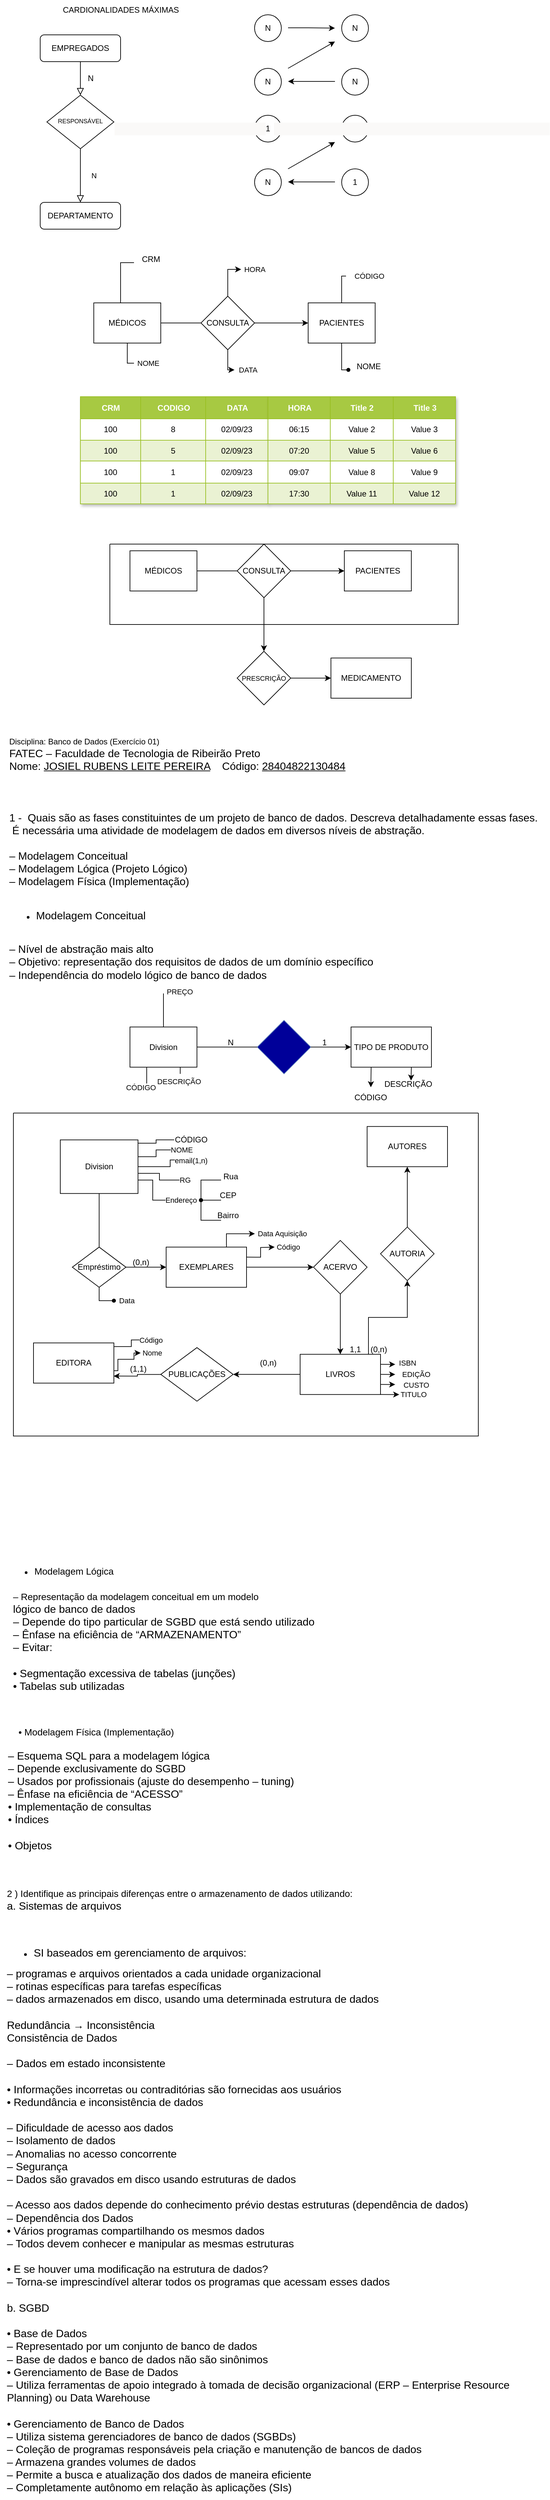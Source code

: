 <mxfile version="21.7.2" type="github">
  <diagram id="C5RBs43oDa-KdzZeNtuy" name="Page-1">
    <mxGraphModel dx="1661" dy="2201" grid="1" gridSize="10" guides="1" tooltips="1" connect="1" arrows="1" fold="1" page="1" pageScale="1" pageWidth="827" pageHeight="1169" math="0" shadow="0">
      <root>
        <mxCell id="WIyWlLk6GJQsqaUBKTNV-0" />
        <mxCell id="WIyWlLk6GJQsqaUBKTNV-1" parent="WIyWlLk6GJQsqaUBKTNV-0" />
        <mxCell id="WIyWlLk6GJQsqaUBKTNV-2" value="" style="rounded=0;html=1;jettySize=auto;orthogonalLoop=1;fontSize=11;endArrow=block;endFill=0;endSize=8;strokeWidth=1;shadow=0;labelBackgroundColor=none;edgeStyle=orthogonalEdgeStyle;" parent="WIyWlLk6GJQsqaUBKTNV-1" source="WIyWlLk6GJQsqaUBKTNV-3" target="WIyWlLk6GJQsqaUBKTNV-6" edge="1">
          <mxGeometry relative="1" as="geometry" />
        </mxCell>
        <mxCell id="WIyWlLk6GJQsqaUBKTNV-3" value="EMPREGADOS" style="rounded=1;whiteSpace=wrap;html=1;fontSize=12;glass=0;strokeWidth=1;shadow=0;" parent="WIyWlLk6GJQsqaUBKTNV-1" vertex="1">
          <mxGeometry x="90" y="-1038" width="120" height="40" as="geometry" />
        </mxCell>
        <mxCell id="WIyWlLk6GJQsqaUBKTNV-5" value="N" style="edgeStyle=orthogonalEdgeStyle;rounded=0;html=1;jettySize=auto;orthogonalLoop=1;fontSize=11;endArrow=block;endFill=0;endSize=8;strokeWidth=1;shadow=0;labelBackgroundColor=none;" parent="WIyWlLk6GJQsqaUBKTNV-1" source="WIyWlLk6GJQsqaUBKTNV-6" target="WIyWlLk6GJQsqaUBKTNV-7" edge="1">
          <mxGeometry y="20" relative="1" as="geometry">
            <mxPoint as="offset" />
          </mxGeometry>
        </mxCell>
        <mxCell id="WIyWlLk6GJQsqaUBKTNV-6" value="&lt;font style=&quot;font-size: 9px;&quot;&gt;RESPONSÁVEL&lt;/font&gt;" style="rhombus;whiteSpace=wrap;html=1;shadow=0;fontFamily=Helvetica;fontSize=12;align=center;strokeWidth=1;spacing=6;spacingTop=-4;" parent="WIyWlLk6GJQsqaUBKTNV-1" vertex="1">
          <mxGeometry x="100" y="-948" width="100" height="80" as="geometry" />
        </mxCell>
        <mxCell id="WIyWlLk6GJQsqaUBKTNV-7" value="DEPARTAMENTO" style="rounded=1;whiteSpace=wrap;html=1;fontSize=12;glass=0;strokeWidth=1;shadow=0;" parent="WIyWlLk6GJQsqaUBKTNV-1" vertex="1">
          <mxGeometry x="90" y="-788" width="120" height="40" as="geometry" />
        </mxCell>
        <mxCell id="Je2HzyU0T3rkWCnDEMw_-0" value="CARDIONALIDADES MÁXIMAS" style="text;html=1;align=center;verticalAlign=middle;resizable=0;points=[];autosize=1;strokeColor=none;fillColor=none;" parent="WIyWlLk6GJQsqaUBKTNV-1" vertex="1">
          <mxGeometry x="110" y="-1090" width="200" height="30" as="geometry" />
        </mxCell>
        <mxCell id="Je2HzyU0T3rkWCnDEMw_-1" value="N" style="text;html=1;align=center;verticalAlign=middle;resizable=0;points=[];autosize=1;strokeColor=none;fillColor=none;" parent="WIyWlLk6GJQsqaUBKTNV-1" vertex="1">
          <mxGeometry x="150" y="-988" width="30" height="30" as="geometry" />
        </mxCell>
        <mxCell id="Je2HzyU0T3rkWCnDEMw_-2" value="N" style="ellipse;whiteSpace=wrap;html=1;" parent="WIyWlLk6GJQsqaUBKTNV-1" vertex="1">
          <mxGeometry x="410" y="-1068" width="40" height="40" as="geometry" />
        </mxCell>
        <mxCell id="Je2HzyU0T3rkWCnDEMw_-3" value="N" style="ellipse;whiteSpace=wrap;html=1;" parent="WIyWlLk6GJQsqaUBKTNV-1" vertex="1">
          <mxGeometry x="540" y="-1068" width="40" height="40" as="geometry" />
        </mxCell>
        <mxCell id="Je2HzyU0T3rkWCnDEMw_-4" value="N" style="ellipse;whiteSpace=wrap;html=1;" parent="WIyWlLk6GJQsqaUBKTNV-1" vertex="1">
          <mxGeometry x="410" y="-988" width="40" height="40" as="geometry" />
        </mxCell>
        <mxCell id="Je2HzyU0T3rkWCnDEMw_-5" value="N" style="ellipse;whiteSpace=wrap;html=1;" parent="WIyWlLk6GJQsqaUBKTNV-1" vertex="1">
          <mxGeometry x="540" y="-988" width="40" height="40" as="geometry" />
        </mxCell>
        <mxCell id="Je2HzyU0T3rkWCnDEMw_-6" value="" style="endArrow=classic;html=1;rounded=0;" parent="WIyWlLk6GJQsqaUBKTNV-1" edge="1">
          <mxGeometry width="50" height="50" relative="1" as="geometry">
            <mxPoint x="460" y="-1048.5" as="sourcePoint" />
            <mxPoint x="530" y="-1048" as="targetPoint" />
            <Array as="points">
              <mxPoint x="490" y="-1048.5" />
            </Array>
          </mxGeometry>
        </mxCell>
        <mxCell id="Je2HzyU0T3rkWCnDEMw_-8" value="" style="endArrow=classic;html=1;rounded=0;" parent="WIyWlLk6GJQsqaUBKTNV-1" edge="1">
          <mxGeometry width="50" height="50" relative="1" as="geometry">
            <mxPoint x="530" y="-968.5" as="sourcePoint" />
            <mxPoint x="460" y="-968.5" as="targetPoint" />
          </mxGeometry>
        </mxCell>
        <mxCell id="Je2HzyU0T3rkWCnDEMw_-9" value="" style="endArrow=classic;html=1;rounded=0;" parent="WIyWlLk6GJQsqaUBKTNV-1" edge="1">
          <mxGeometry width="50" height="50" relative="1" as="geometry">
            <mxPoint x="460" y="-988" as="sourcePoint" />
            <mxPoint x="530" y="-1028" as="targetPoint" />
          </mxGeometry>
        </mxCell>
        <mxCell id="Je2HzyU0T3rkWCnDEMw_-17" value="1" style="ellipse;whiteSpace=wrap;html=1;" parent="WIyWlLk6GJQsqaUBKTNV-1" vertex="1">
          <mxGeometry x="410" y="-918" width="40" height="40" as="geometry" />
        </mxCell>
        <mxCell id="Je2HzyU0T3rkWCnDEMw_-18" value="N" style="ellipse;whiteSpace=wrap;html=1;" parent="WIyWlLk6GJQsqaUBKTNV-1" vertex="1">
          <mxGeometry x="540" y="-918" width="40" height="40" as="geometry" />
        </mxCell>
        <mxCell id="Je2HzyU0T3rkWCnDEMw_-19" value="N" style="ellipse;whiteSpace=wrap;html=1;" parent="WIyWlLk6GJQsqaUBKTNV-1" vertex="1">
          <mxGeometry x="410" y="-838" width="40" height="40" as="geometry" />
        </mxCell>
        <mxCell id="Je2HzyU0T3rkWCnDEMw_-20" value="1" style="ellipse;whiteSpace=wrap;html=1;" parent="WIyWlLk6GJQsqaUBKTNV-1" vertex="1">
          <mxGeometry x="540" y="-838" width="40" height="40" as="geometry" />
        </mxCell>
        <mxCell id="Je2HzyU0T3rkWCnDEMw_-21" value="" style="endArrow=classic;html=1;rounded=0;" parent="WIyWlLk6GJQsqaUBKTNV-1" edge="1">
          <mxGeometry width="50" height="50" relative="1" as="geometry">
            <mxPoint x="460" y="-898.5" as="sourcePoint" />
            <mxPoint x="530" y="-898" as="targetPoint" />
            <Array as="points">
              <mxPoint x="490" y="-898.5" />
            </Array>
          </mxGeometry>
        </mxCell>
        <mxCell id="Je2HzyU0T3rkWCnDEMw_-22" value="" style="endArrow=classic;html=1;rounded=0;" parent="WIyWlLk6GJQsqaUBKTNV-1" edge="1">
          <mxGeometry width="50" height="50" relative="1" as="geometry">
            <mxPoint x="530" y="-818.5" as="sourcePoint" />
            <mxPoint x="460" y="-818.5" as="targetPoint" />
          </mxGeometry>
        </mxCell>
        <mxCell id="Je2HzyU0T3rkWCnDEMw_-23" value="" style="endArrow=classic;html=1;rounded=0;" parent="WIyWlLk6GJQsqaUBKTNV-1" edge="1">
          <mxGeometry width="50" height="50" relative="1" as="geometry">
            <mxPoint x="460" y="-838" as="sourcePoint" />
            <mxPoint x="530" y="-878" as="targetPoint" />
          </mxGeometry>
        </mxCell>
        <mxCell id="Je2HzyU0T3rkWCnDEMw_-48" style="edgeStyle=elbowEdgeStyle;rounded=0;orthogonalLoop=1;jettySize=auto;html=1;startArrow=none;endArrow=none;exitX=0.5;exitY=1;exitDx=0;exitDy=0;" parent="WIyWlLk6GJQsqaUBKTNV-1" source="Je2HzyU0T3rkWCnDEMw_-24" edge="1">
          <mxGeometry relative="1" as="geometry">
            <mxPoint x="230" y="-548" as="targetPoint" />
            <Array as="points">
              <mxPoint x="220" y="-568" />
            </Array>
          </mxGeometry>
        </mxCell>
        <mxCell id="Je2HzyU0T3rkWCnDEMw_-49" value="NOME" style="edgeLabel;html=1;align=center;verticalAlign=middle;resizable=0;points=[];" parent="Je2HzyU0T3rkWCnDEMw_-48" vertex="1" connectable="0">
          <mxGeometry x="0.933" relative="1" as="geometry">
            <mxPoint x="22" as="offset" />
          </mxGeometry>
        </mxCell>
        <mxCell id="Je2HzyU0T3rkWCnDEMw_-51" style="edgeStyle=elbowEdgeStyle;rounded=0;orthogonalLoop=1;jettySize=auto;html=1;startArrow=none;endArrow=none;exitX=1;exitY=0.5;exitDx=0;exitDy=0;" parent="WIyWlLk6GJQsqaUBKTNV-1" source="Je2HzyU0T3rkWCnDEMw_-24" target="Je2HzyU0T3rkWCnDEMw_-50" edge="1">
          <mxGeometry relative="1" as="geometry" />
        </mxCell>
        <mxCell id="Je2HzyU0T3rkWCnDEMw_-24" value="MÉDICOS" style="whiteSpace=wrap;html=1;align=center;verticalAlign=middle;treeFolding=1;treeMoving=1;newEdgeStyle={&quot;edgeStyle&quot;:&quot;elbowEdgeStyle&quot;,&quot;startArrow&quot;:&quot;none&quot;,&quot;endArrow&quot;:&quot;none&quot;};" parent="WIyWlLk6GJQsqaUBKTNV-1" vertex="1">
          <mxGeometry x="170" y="-638" width="100" height="60" as="geometry" />
        </mxCell>
        <mxCell id="Je2HzyU0T3rkWCnDEMw_-25" value="" style="edgeStyle=elbowEdgeStyle;elbow=vertical;sourcePerimeterSpacing=0;targetPerimeterSpacing=0;startArrow=none;endArrow=none;rounded=0;curved=0;" parent="WIyWlLk6GJQsqaUBKTNV-1" source="Je2HzyU0T3rkWCnDEMw_-26" target="Je2HzyU0T3rkWCnDEMw_-24" edge="1">
          <mxGeometry relative="1" as="geometry">
            <mxPoint x="250" y="-698" as="sourcePoint" />
            <Array as="points">
              <mxPoint x="210" y="-698" />
            </Array>
          </mxGeometry>
        </mxCell>
        <mxCell id="Je2HzyU0T3rkWCnDEMw_-26" value="CRM" style="text;html=1;align=center;verticalAlign=middle;resizable=0;points=[];autosize=1;strokeColor=none;fillColor=none;" parent="WIyWlLk6GJQsqaUBKTNV-1" vertex="1">
          <mxGeometry x="230" y="-718" width="50" height="30" as="geometry" />
        </mxCell>
        <mxCell id="Je2HzyU0T3rkWCnDEMw_-27" value="Assets" style="childLayout=tableLayout;recursiveResize=0;strokeColor=#98bf21;fillColor=#A7C942;shadow=1;" parent="WIyWlLk6GJQsqaUBKTNV-1" vertex="1">
          <mxGeometry x="150" y="-498" width="280" height="160" as="geometry" />
        </mxCell>
        <mxCell id="Je2HzyU0T3rkWCnDEMw_-28" style="shape=tableRow;horizontal=0;startSize=0;swimlaneHead=0;swimlaneBody=0;top=0;left=0;bottom=0;right=0;dropTarget=0;collapsible=0;recursiveResize=0;expand=0;fontStyle=0;strokeColor=inherit;fillColor=#ffffff;" parent="Je2HzyU0T3rkWCnDEMw_-27" vertex="1">
          <mxGeometry width="280" height="33" as="geometry" />
        </mxCell>
        <mxCell id="Je2HzyU0T3rkWCnDEMw_-29" value="CRM" style="connectable=0;recursiveResize=0;strokeColor=inherit;fillColor=#A7C942;align=center;fontStyle=1;fontColor=#FFFFFF;html=1;" parent="Je2HzyU0T3rkWCnDEMw_-28" vertex="1">
          <mxGeometry width="90" height="33" as="geometry">
            <mxRectangle width="90" height="33" as="alternateBounds" />
          </mxGeometry>
        </mxCell>
        <mxCell id="Je2HzyU0T3rkWCnDEMw_-30" value="CODIGO" style="connectable=0;recursiveResize=0;strokeColor=inherit;fillColor=#A7C942;align=center;fontStyle=1;fontColor=#FFFFFF;html=1;" parent="Je2HzyU0T3rkWCnDEMw_-28" vertex="1">
          <mxGeometry x="90" width="97" height="33" as="geometry">
            <mxRectangle width="97" height="33" as="alternateBounds" />
          </mxGeometry>
        </mxCell>
        <mxCell id="Je2HzyU0T3rkWCnDEMw_-31" value="DATA" style="connectable=0;recursiveResize=0;strokeColor=inherit;fillColor=#A7C942;align=center;fontStyle=1;fontColor=#FFFFFF;html=1;" parent="Je2HzyU0T3rkWCnDEMw_-28" vertex="1">
          <mxGeometry x="187" width="93" height="33" as="geometry">
            <mxRectangle width="93" height="33" as="alternateBounds" />
          </mxGeometry>
        </mxCell>
        <mxCell id="Je2HzyU0T3rkWCnDEMw_-32" value="" style="shape=tableRow;horizontal=0;startSize=0;swimlaneHead=0;swimlaneBody=0;top=0;left=0;bottom=0;right=0;dropTarget=0;collapsible=0;recursiveResize=0;expand=0;fontStyle=0;strokeColor=inherit;fillColor=#ffffff;" parent="Je2HzyU0T3rkWCnDEMw_-27" vertex="1">
          <mxGeometry y="33" width="280" height="32" as="geometry" />
        </mxCell>
        <mxCell id="Je2HzyU0T3rkWCnDEMw_-33" value="100" style="connectable=0;recursiveResize=0;strokeColor=inherit;fillColor=inherit;align=center;whiteSpace=wrap;html=1;" parent="Je2HzyU0T3rkWCnDEMw_-32" vertex="1">
          <mxGeometry width="90" height="32" as="geometry">
            <mxRectangle width="90" height="32" as="alternateBounds" />
          </mxGeometry>
        </mxCell>
        <mxCell id="Je2HzyU0T3rkWCnDEMw_-34" value="8" style="connectable=0;recursiveResize=0;strokeColor=inherit;fillColor=inherit;align=center;whiteSpace=wrap;html=1;" parent="Je2HzyU0T3rkWCnDEMw_-32" vertex="1">
          <mxGeometry x="90" width="97" height="32" as="geometry">
            <mxRectangle width="97" height="32" as="alternateBounds" />
          </mxGeometry>
        </mxCell>
        <mxCell id="Je2HzyU0T3rkWCnDEMw_-35" value="02/09/23" style="connectable=0;recursiveResize=0;strokeColor=inherit;fillColor=inherit;align=center;whiteSpace=wrap;html=1;" parent="Je2HzyU0T3rkWCnDEMw_-32" vertex="1">
          <mxGeometry x="187" width="93" height="32" as="geometry">
            <mxRectangle width="93" height="32" as="alternateBounds" />
          </mxGeometry>
        </mxCell>
        <mxCell id="Je2HzyU0T3rkWCnDEMw_-36" value="" style="shape=tableRow;horizontal=0;startSize=0;swimlaneHead=0;swimlaneBody=0;top=0;left=0;bottom=0;right=0;dropTarget=0;collapsible=0;recursiveResize=0;expand=0;fontStyle=1;strokeColor=inherit;fillColor=#EAF2D3;" parent="Je2HzyU0T3rkWCnDEMw_-27" vertex="1">
          <mxGeometry y="65" width="280" height="31" as="geometry" />
        </mxCell>
        <mxCell id="Je2HzyU0T3rkWCnDEMw_-37" value="100" style="connectable=0;recursiveResize=0;strokeColor=inherit;fillColor=inherit;whiteSpace=wrap;html=1;" parent="Je2HzyU0T3rkWCnDEMw_-36" vertex="1">
          <mxGeometry width="90" height="31" as="geometry">
            <mxRectangle width="90" height="31" as="alternateBounds" />
          </mxGeometry>
        </mxCell>
        <mxCell id="Je2HzyU0T3rkWCnDEMw_-38" value="5" style="connectable=0;recursiveResize=0;strokeColor=inherit;fillColor=inherit;whiteSpace=wrap;html=1;" parent="Je2HzyU0T3rkWCnDEMw_-36" vertex="1">
          <mxGeometry x="90" width="97" height="31" as="geometry">
            <mxRectangle width="97" height="31" as="alternateBounds" />
          </mxGeometry>
        </mxCell>
        <mxCell id="Je2HzyU0T3rkWCnDEMw_-39" value="02/09/23" style="connectable=0;recursiveResize=0;strokeColor=inherit;fillColor=inherit;whiteSpace=wrap;html=1;" parent="Je2HzyU0T3rkWCnDEMw_-36" vertex="1">
          <mxGeometry x="187" width="93" height="31" as="geometry">
            <mxRectangle width="93" height="31" as="alternateBounds" />
          </mxGeometry>
        </mxCell>
        <mxCell id="Je2HzyU0T3rkWCnDEMw_-40" value="" style="shape=tableRow;horizontal=0;startSize=0;swimlaneHead=0;swimlaneBody=0;top=0;left=0;bottom=0;right=0;dropTarget=0;collapsible=0;recursiveResize=0;expand=0;fontStyle=0;strokeColor=inherit;fillColor=#ffffff;" parent="Je2HzyU0T3rkWCnDEMw_-27" vertex="1">
          <mxGeometry y="96" width="280" height="33" as="geometry" />
        </mxCell>
        <mxCell id="Je2HzyU0T3rkWCnDEMw_-41" value="100" style="connectable=0;recursiveResize=0;strokeColor=inherit;fillColor=inherit;fontStyle=0;align=center;whiteSpace=wrap;html=1;" parent="Je2HzyU0T3rkWCnDEMw_-40" vertex="1">
          <mxGeometry width="90" height="33" as="geometry">
            <mxRectangle width="90" height="33" as="alternateBounds" />
          </mxGeometry>
        </mxCell>
        <mxCell id="Je2HzyU0T3rkWCnDEMw_-42" value="1" style="connectable=0;recursiveResize=0;strokeColor=inherit;fillColor=inherit;fontStyle=0;align=center;whiteSpace=wrap;html=1;" parent="Je2HzyU0T3rkWCnDEMw_-40" vertex="1">
          <mxGeometry x="90" width="97" height="33" as="geometry">
            <mxRectangle width="97" height="33" as="alternateBounds" />
          </mxGeometry>
        </mxCell>
        <mxCell id="Je2HzyU0T3rkWCnDEMw_-43" value="02/09/23" style="connectable=0;recursiveResize=0;strokeColor=inherit;fillColor=inherit;fontStyle=0;align=center;whiteSpace=wrap;html=1;" parent="Je2HzyU0T3rkWCnDEMw_-40" vertex="1">
          <mxGeometry x="187" width="93" height="33" as="geometry">
            <mxRectangle width="93" height="33" as="alternateBounds" />
          </mxGeometry>
        </mxCell>
        <mxCell id="Je2HzyU0T3rkWCnDEMw_-44" value="" style="shape=tableRow;horizontal=0;startSize=0;swimlaneHead=0;swimlaneBody=0;top=0;left=0;bottom=0;right=0;dropTarget=0;collapsible=0;recursiveResize=0;expand=0;fontStyle=1;strokeColor=inherit;fillColor=#EAF2D3;" parent="Je2HzyU0T3rkWCnDEMw_-27" vertex="1">
          <mxGeometry y="129" width="280" height="31" as="geometry" />
        </mxCell>
        <mxCell id="Je2HzyU0T3rkWCnDEMw_-45" value="100" style="connectable=0;recursiveResize=0;strokeColor=inherit;fillColor=inherit;whiteSpace=wrap;html=1;" parent="Je2HzyU0T3rkWCnDEMw_-44" vertex="1">
          <mxGeometry width="90" height="31" as="geometry">
            <mxRectangle width="90" height="31" as="alternateBounds" />
          </mxGeometry>
        </mxCell>
        <mxCell id="Je2HzyU0T3rkWCnDEMw_-46" value="1" style="connectable=0;recursiveResize=0;strokeColor=inherit;fillColor=inherit;whiteSpace=wrap;html=1;" parent="Je2HzyU0T3rkWCnDEMw_-44" vertex="1">
          <mxGeometry x="90" width="97" height="31" as="geometry">
            <mxRectangle width="97" height="31" as="alternateBounds" />
          </mxGeometry>
        </mxCell>
        <mxCell id="Je2HzyU0T3rkWCnDEMw_-47" value="02/09/23" style="connectable=0;recursiveResize=0;strokeColor=inherit;fillColor=inherit;whiteSpace=wrap;html=1;" parent="Je2HzyU0T3rkWCnDEMw_-44" vertex="1">
          <mxGeometry x="187" width="93" height="31" as="geometry">
            <mxRectangle width="93" height="31" as="alternateBounds" />
          </mxGeometry>
        </mxCell>
        <mxCell id="Je2HzyU0T3rkWCnDEMw_-52" style="edgeStyle=orthogonalEdgeStyle;rounded=0;orthogonalLoop=1;jettySize=auto;html=1;exitX=0.5;exitY=0;exitDx=0;exitDy=0;" parent="WIyWlLk6GJQsqaUBKTNV-1" source="Je2HzyU0T3rkWCnDEMw_-50" edge="1">
          <mxGeometry relative="1" as="geometry">
            <mxPoint x="390" y="-688" as="targetPoint" />
            <Array as="points">
              <mxPoint x="370" y="-688" />
            </Array>
          </mxGeometry>
        </mxCell>
        <mxCell id="Je2HzyU0T3rkWCnDEMw_-53" value="HORA" style="edgeLabel;html=1;align=center;verticalAlign=middle;resizable=0;points=[];" parent="Je2HzyU0T3rkWCnDEMw_-52" vertex="1" connectable="0">
          <mxGeometry x="1" y="3" relative="1" as="geometry">
            <mxPoint x="20" y="3" as="offset" />
          </mxGeometry>
        </mxCell>
        <mxCell id="Je2HzyU0T3rkWCnDEMw_-54" value="DATA" style="edgeStyle=orthogonalEdgeStyle;rounded=0;orthogonalLoop=1;jettySize=auto;html=1;exitX=0.5;exitY=1;exitDx=0;exitDy=0;" parent="WIyWlLk6GJQsqaUBKTNV-1" source="Je2HzyU0T3rkWCnDEMw_-50" edge="1">
          <mxGeometry x="1" y="20" relative="1" as="geometry">
            <mxPoint x="380" y="-538" as="targetPoint" />
            <Array as="points">
              <mxPoint x="370" y="-538" />
            </Array>
            <mxPoint x="20" y="20" as="offset" />
          </mxGeometry>
        </mxCell>
        <mxCell id="Je2HzyU0T3rkWCnDEMw_-91" style="edgeStyle=orthogonalEdgeStyle;rounded=0;orthogonalLoop=1;jettySize=auto;html=1;exitX=1;exitY=0.5;exitDx=0;exitDy=0;entryX=0;entryY=0.5;entryDx=0;entryDy=0;" parent="WIyWlLk6GJQsqaUBKTNV-1" source="Je2HzyU0T3rkWCnDEMw_-50" target="Je2HzyU0T3rkWCnDEMw_-55" edge="1">
          <mxGeometry relative="1" as="geometry" />
        </mxCell>
        <mxCell id="Je2HzyU0T3rkWCnDEMw_-50" value="CONSULTA" style="rhombus;whiteSpace=wrap;html=1;" parent="WIyWlLk6GJQsqaUBKTNV-1" vertex="1">
          <mxGeometry x="330" y="-648" width="80" height="80" as="geometry" />
        </mxCell>
        <mxCell id="Je2HzyU0T3rkWCnDEMw_-58" style="edgeStyle=elbowEdgeStyle;rounded=0;orthogonalLoop=1;jettySize=auto;html=1;startArrow=none;endArrow=none;exitX=0.5;exitY=1;exitDx=0;exitDy=0;" parent="WIyWlLk6GJQsqaUBKTNV-1" source="Je2HzyU0T3rkWCnDEMw_-55" target="Je2HzyU0T3rkWCnDEMw_-59" edge="1">
          <mxGeometry relative="1" as="geometry">
            <mxPoint x="540.333" y="-528" as="targetPoint" />
            <Array as="points">
              <mxPoint x="540" y="-538" />
            </Array>
          </mxGeometry>
        </mxCell>
        <mxCell id="Je2HzyU0T3rkWCnDEMw_-60" style="edgeStyle=elbowEdgeStyle;rounded=0;orthogonalLoop=1;jettySize=auto;html=1;startArrow=none;endArrow=none;" parent="WIyWlLk6GJQsqaUBKTNV-1" source="Je2HzyU0T3rkWCnDEMw_-55" edge="1">
          <mxGeometry relative="1" as="geometry">
            <mxPoint x="540" y="-628" as="targetPoint" />
          </mxGeometry>
        </mxCell>
        <mxCell id="Je2HzyU0T3rkWCnDEMw_-55" value="PACIENTES" style="whiteSpace=wrap;html=1;align=center;verticalAlign=middle;treeFolding=1;treeMoving=1;newEdgeStyle={&quot;edgeStyle&quot;:&quot;elbowEdgeStyle&quot;,&quot;startArrow&quot;:&quot;none&quot;,&quot;endArrow&quot;:&quot;none&quot;};" parent="WIyWlLk6GJQsqaUBKTNV-1" vertex="1">
          <mxGeometry x="490" y="-638" width="100" height="60" as="geometry" />
        </mxCell>
        <mxCell id="Je2HzyU0T3rkWCnDEMw_-56" value="" style="edgeStyle=elbowEdgeStyle;elbow=vertical;sourcePerimeterSpacing=0;targetPerimeterSpacing=0;startArrow=none;endArrow=none;rounded=0;curved=0;entryX=0.5;entryY=0;entryDx=0;entryDy=0;" parent="WIyWlLk6GJQsqaUBKTNV-1" target="Je2HzyU0T3rkWCnDEMw_-55" edge="1">
          <mxGeometry relative="1" as="geometry">
            <mxPoint x="546.5" y="-678" as="sourcePoint" />
            <mxPoint x="540" y="-638" as="targetPoint" />
            <Array as="points">
              <mxPoint x="556.5" y="-678" />
            </Array>
          </mxGeometry>
        </mxCell>
        <mxCell id="Je2HzyU0T3rkWCnDEMw_-57" value="CÓDIGO" style="edgeLabel;html=1;align=center;verticalAlign=middle;resizable=0;points=[];" parent="Je2HzyU0T3rkWCnDEMw_-56" vertex="1" connectable="0">
          <mxGeometry x="-1" y="3" relative="1" as="geometry">
            <mxPoint x="34" y="-3" as="offset" />
          </mxGeometry>
        </mxCell>
        <mxCell id="Je2HzyU0T3rkWCnDEMw_-59" value="NOME" style="text;html=1;align=center;verticalAlign=middle;resizable=0;points=[];autosize=1;strokeColor=none;fillColor=none;" parent="WIyWlLk6GJQsqaUBKTNV-1" vertex="1">
          <mxGeometry x="550" y="-558" width="60" height="30" as="geometry" />
        </mxCell>
        <mxCell id="Je2HzyU0T3rkWCnDEMw_-63" value="" style="shape=waypoint;sketch=0;fillStyle=solid;size=6;pointerEvents=1;points=[];fillColor=none;resizable=0;rotatable=0;perimeter=centerPerimeter;snapToPoint=1;" parent="WIyWlLk6GJQsqaUBKTNV-1" vertex="1">
          <mxGeometry x="540" y="-548" width="20" height="20" as="geometry" />
        </mxCell>
        <mxCell id="Je2HzyU0T3rkWCnDEMw_-70" value="Assets" style="childLayout=tableLayout;recursiveResize=0;strokeColor=#98bf21;fillColor=#A7C942;shadow=1;" parent="WIyWlLk6GJQsqaUBKTNV-1" vertex="1">
          <mxGeometry x="430" y="-498" width="280" height="160" as="geometry" />
        </mxCell>
        <mxCell id="Je2HzyU0T3rkWCnDEMw_-71" style="shape=tableRow;horizontal=0;startSize=0;swimlaneHead=0;swimlaneBody=0;top=0;left=0;bottom=0;right=0;dropTarget=0;collapsible=0;recursiveResize=0;expand=0;fontStyle=0;strokeColor=inherit;fillColor=#ffffff;" parent="Je2HzyU0T3rkWCnDEMw_-70" vertex="1">
          <mxGeometry width="280" height="33" as="geometry" />
        </mxCell>
        <mxCell id="Je2HzyU0T3rkWCnDEMw_-72" value="HORA" style="connectable=0;recursiveResize=0;strokeColor=inherit;fillColor=#A7C942;align=center;fontStyle=1;fontColor=#FFFFFF;html=1;" parent="Je2HzyU0T3rkWCnDEMw_-71" vertex="1">
          <mxGeometry width="93" height="33" as="geometry">
            <mxRectangle width="93" height="33" as="alternateBounds" />
          </mxGeometry>
        </mxCell>
        <mxCell id="Je2HzyU0T3rkWCnDEMw_-73" value="Title 2" style="connectable=0;recursiveResize=0;strokeColor=inherit;fillColor=#A7C942;align=center;fontStyle=1;fontColor=#FFFFFF;html=1;" parent="Je2HzyU0T3rkWCnDEMw_-71" vertex="1">
          <mxGeometry x="93" width="94" height="33" as="geometry">
            <mxRectangle width="94" height="33" as="alternateBounds" />
          </mxGeometry>
        </mxCell>
        <mxCell id="Je2HzyU0T3rkWCnDEMw_-74" value="Title 3" style="connectable=0;recursiveResize=0;strokeColor=inherit;fillColor=#A7C942;align=center;fontStyle=1;fontColor=#FFFFFF;html=1;" parent="Je2HzyU0T3rkWCnDEMw_-71" vertex="1">
          <mxGeometry x="187" width="93" height="33" as="geometry">
            <mxRectangle width="93" height="33" as="alternateBounds" />
          </mxGeometry>
        </mxCell>
        <mxCell id="Je2HzyU0T3rkWCnDEMw_-75" value="" style="shape=tableRow;horizontal=0;startSize=0;swimlaneHead=0;swimlaneBody=0;top=0;left=0;bottom=0;right=0;dropTarget=0;collapsible=0;recursiveResize=0;expand=0;fontStyle=0;strokeColor=inherit;fillColor=#ffffff;" parent="Je2HzyU0T3rkWCnDEMw_-70" vertex="1">
          <mxGeometry y="33" width="280" height="32" as="geometry" />
        </mxCell>
        <mxCell id="Je2HzyU0T3rkWCnDEMw_-76" value="06:15" style="connectable=0;recursiveResize=0;strokeColor=inherit;fillColor=inherit;align=center;whiteSpace=wrap;html=1;" parent="Je2HzyU0T3rkWCnDEMw_-75" vertex="1">
          <mxGeometry width="93" height="32" as="geometry">
            <mxRectangle width="93" height="32" as="alternateBounds" />
          </mxGeometry>
        </mxCell>
        <mxCell id="Je2HzyU0T3rkWCnDEMw_-77" value="Value 2" style="connectable=0;recursiveResize=0;strokeColor=inherit;fillColor=inherit;align=center;whiteSpace=wrap;html=1;" parent="Je2HzyU0T3rkWCnDEMw_-75" vertex="1">
          <mxGeometry x="93" width="94" height="32" as="geometry">
            <mxRectangle width="94" height="32" as="alternateBounds" />
          </mxGeometry>
        </mxCell>
        <mxCell id="Je2HzyU0T3rkWCnDEMw_-78" value="Value 3" style="connectable=0;recursiveResize=0;strokeColor=inherit;fillColor=inherit;align=center;whiteSpace=wrap;html=1;" parent="Je2HzyU0T3rkWCnDEMw_-75" vertex="1">
          <mxGeometry x="187" width="93" height="32" as="geometry">
            <mxRectangle width="93" height="32" as="alternateBounds" />
          </mxGeometry>
        </mxCell>
        <mxCell id="Je2HzyU0T3rkWCnDEMw_-79" value="" style="shape=tableRow;horizontal=0;startSize=0;swimlaneHead=0;swimlaneBody=0;top=0;left=0;bottom=0;right=0;dropTarget=0;collapsible=0;recursiveResize=0;expand=0;fontStyle=1;strokeColor=inherit;fillColor=#EAF2D3;" parent="Je2HzyU0T3rkWCnDEMw_-70" vertex="1">
          <mxGeometry y="65" width="280" height="31" as="geometry" />
        </mxCell>
        <mxCell id="Je2HzyU0T3rkWCnDEMw_-80" value="07:20" style="connectable=0;recursiveResize=0;strokeColor=inherit;fillColor=inherit;whiteSpace=wrap;html=1;" parent="Je2HzyU0T3rkWCnDEMw_-79" vertex="1">
          <mxGeometry width="93" height="31" as="geometry">
            <mxRectangle width="93" height="31" as="alternateBounds" />
          </mxGeometry>
        </mxCell>
        <mxCell id="Je2HzyU0T3rkWCnDEMw_-81" value="Value 5" style="connectable=0;recursiveResize=0;strokeColor=inherit;fillColor=inherit;whiteSpace=wrap;html=1;" parent="Je2HzyU0T3rkWCnDEMw_-79" vertex="1">
          <mxGeometry x="93" width="94" height="31" as="geometry">
            <mxRectangle width="94" height="31" as="alternateBounds" />
          </mxGeometry>
        </mxCell>
        <mxCell id="Je2HzyU0T3rkWCnDEMw_-82" value="Value 6" style="connectable=0;recursiveResize=0;strokeColor=inherit;fillColor=inherit;whiteSpace=wrap;html=1;" parent="Je2HzyU0T3rkWCnDEMw_-79" vertex="1">
          <mxGeometry x="187" width="93" height="31" as="geometry">
            <mxRectangle width="93" height="31" as="alternateBounds" />
          </mxGeometry>
        </mxCell>
        <mxCell id="Je2HzyU0T3rkWCnDEMw_-83" value="" style="shape=tableRow;horizontal=0;startSize=0;swimlaneHead=0;swimlaneBody=0;top=0;left=0;bottom=0;right=0;dropTarget=0;collapsible=0;recursiveResize=0;expand=0;fontStyle=0;strokeColor=inherit;fillColor=#ffffff;" parent="Je2HzyU0T3rkWCnDEMw_-70" vertex="1">
          <mxGeometry y="96" width="280" height="33" as="geometry" />
        </mxCell>
        <mxCell id="Je2HzyU0T3rkWCnDEMw_-84" value="09:07" style="connectable=0;recursiveResize=0;strokeColor=inherit;fillColor=inherit;fontStyle=0;align=center;whiteSpace=wrap;html=1;" parent="Je2HzyU0T3rkWCnDEMw_-83" vertex="1">
          <mxGeometry width="93" height="33" as="geometry">
            <mxRectangle width="93" height="33" as="alternateBounds" />
          </mxGeometry>
        </mxCell>
        <mxCell id="Je2HzyU0T3rkWCnDEMw_-85" value="Value 8" style="connectable=0;recursiveResize=0;strokeColor=inherit;fillColor=inherit;fontStyle=0;align=center;whiteSpace=wrap;html=1;" parent="Je2HzyU0T3rkWCnDEMw_-83" vertex="1">
          <mxGeometry x="93" width="94" height="33" as="geometry">
            <mxRectangle width="94" height="33" as="alternateBounds" />
          </mxGeometry>
        </mxCell>
        <mxCell id="Je2HzyU0T3rkWCnDEMw_-86" value="Value 9" style="connectable=0;recursiveResize=0;strokeColor=inherit;fillColor=inherit;fontStyle=0;align=center;whiteSpace=wrap;html=1;" parent="Je2HzyU0T3rkWCnDEMw_-83" vertex="1">
          <mxGeometry x="187" width="93" height="33" as="geometry">
            <mxRectangle width="93" height="33" as="alternateBounds" />
          </mxGeometry>
        </mxCell>
        <mxCell id="Je2HzyU0T3rkWCnDEMw_-87" value="" style="shape=tableRow;horizontal=0;startSize=0;swimlaneHead=0;swimlaneBody=0;top=0;left=0;bottom=0;right=0;dropTarget=0;collapsible=0;recursiveResize=0;expand=0;fontStyle=1;strokeColor=inherit;fillColor=#EAF2D3;" parent="Je2HzyU0T3rkWCnDEMw_-70" vertex="1">
          <mxGeometry y="129" width="280" height="31" as="geometry" />
        </mxCell>
        <mxCell id="Je2HzyU0T3rkWCnDEMw_-88" value="17:30" style="connectable=0;recursiveResize=0;strokeColor=inherit;fillColor=inherit;whiteSpace=wrap;html=1;" parent="Je2HzyU0T3rkWCnDEMw_-87" vertex="1">
          <mxGeometry width="93" height="31" as="geometry">
            <mxRectangle width="93" height="31" as="alternateBounds" />
          </mxGeometry>
        </mxCell>
        <mxCell id="Je2HzyU0T3rkWCnDEMw_-89" value="Value 11" style="connectable=0;recursiveResize=0;strokeColor=inherit;fillColor=inherit;whiteSpace=wrap;html=1;" parent="Je2HzyU0T3rkWCnDEMw_-87" vertex="1">
          <mxGeometry x="93" width="94" height="31" as="geometry">
            <mxRectangle width="94" height="31" as="alternateBounds" />
          </mxGeometry>
        </mxCell>
        <mxCell id="Je2HzyU0T3rkWCnDEMw_-90" value="Value 12" style="connectable=0;recursiveResize=0;strokeColor=inherit;fillColor=inherit;whiteSpace=wrap;html=1;" parent="Je2HzyU0T3rkWCnDEMw_-87" vertex="1">
          <mxGeometry x="187" width="93" height="31" as="geometry">
            <mxRectangle width="93" height="31" as="alternateBounds" />
          </mxGeometry>
        </mxCell>
        <mxCell id="Je2HzyU0T3rkWCnDEMw_-95" value="" style="edgeStyle=elbowEdgeStyle;rounded=0;orthogonalLoop=1;jettySize=auto;html=1;elbow=horizontal;startArrow=none;endArrow=none;" parent="WIyWlLk6GJQsqaUBKTNV-1" source="Je2HzyU0T3rkWCnDEMw_-92" target="Je2HzyU0T3rkWCnDEMw_-93" edge="1">
          <mxGeometry relative="1" as="geometry" />
        </mxCell>
        <mxCell id="Je2HzyU0T3rkWCnDEMw_-92" value="MÉDICOS" style="whiteSpace=wrap;html=1;align=center;verticalAlign=middle;treeFolding=1;treeMoving=1;newEdgeStyle={&quot;edgeStyle&quot;:&quot;elbowEdgeStyle&quot;,&quot;startArrow&quot;:&quot;none&quot;,&quot;endArrow&quot;:&quot;none&quot;};" parent="WIyWlLk6GJQsqaUBKTNV-1" vertex="1">
          <mxGeometry x="224" y="-268" width="100" height="60" as="geometry" />
        </mxCell>
        <mxCell id="Je2HzyU0T3rkWCnDEMw_-96" value="" style="edgeStyle=orthogonalEdgeStyle;rounded=0;orthogonalLoop=1;jettySize=auto;html=1;" parent="WIyWlLk6GJQsqaUBKTNV-1" source="Je2HzyU0T3rkWCnDEMw_-93" target="Je2HzyU0T3rkWCnDEMw_-94" edge="1">
          <mxGeometry relative="1" as="geometry" />
        </mxCell>
        <mxCell id="Je2HzyU0T3rkWCnDEMw_-98" value="" style="edgeStyle=orthogonalEdgeStyle;rounded=0;orthogonalLoop=1;jettySize=auto;html=1;" parent="WIyWlLk6GJQsqaUBKTNV-1" source="Je2HzyU0T3rkWCnDEMw_-93" target="Je2HzyU0T3rkWCnDEMw_-97" edge="1">
          <mxGeometry relative="1" as="geometry" />
        </mxCell>
        <mxCell id="Je2HzyU0T3rkWCnDEMw_-93" value="CONSULTA" style="rhombus;whiteSpace=wrap;html=1;" parent="WIyWlLk6GJQsqaUBKTNV-1" vertex="1">
          <mxGeometry x="384" y="-278" width="80" height="80" as="geometry" />
        </mxCell>
        <mxCell id="Je2HzyU0T3rkWCnDEMw_-94" value="PACIENTES" style="whiteSpace=wrap;html=1;align=center;verticalAlign=middle;treeFolding=1;treeMoving=1;newEdgeStyle={&quot;edgeStyle&quot;:&quot;elbowEdgeStyle&quot;,&quot;startArrow&quot;:&quot;none&quot;,&quot;endArrow&quot;:&quot;none&quot;};" parent="WIyWlLk6GJQsqaUBKTNV-1" vertex="1">
          <mxGeometry x="544" y="-268" width="100" height="60" as="geometry" />
        </mxCell>
        <mxCell id="Je2HzyU0T3rkWCnDEMw_-100" value="" style="edgeStyle=orthogonalEdgeStyle;rounded=0;orthogonalLoop=1;jettySize=auto;html=1;" parent="WIyWlLk6GJQsqaUBKTNV-1" source="Je2HzyU0T3rkWCnDEMw_-97" target="Je2HzyU0T3rkWCnDEMw_-99" edge="1">
          <mxGeometry relative="1" as="geometry" />
        </mxCell>
        <mxCell id="Je2HzyU0T3rkWCnDEMw_-97" value="&lt;font style=&quot;font-size: 10px;&quot;&gt;&lt;font style=&quot;vertical-align: inherit;&quot;&gt;&lt;font style=&quot;vertical-align: inherit;&quot;&gt;PRESCRIÇÃO&lt;/font&gt;&lt;/font&gt;&lt;/font&gt;" style="rhombus;whiteSpace=wrap;html=1;" parent="WIyWlLk6GJQsqaUBKTNV-1" vertex="1">
          <mxGeometry x="384" y="-118" width="80" height="80" as="geometry" />
        </mxCell>
        <mxCell id="Je2HzyU0T3rkWCnDEMw_-99" value="MEDICAMENTO" style="whiteSpace=wrap;html=1;" parent="WIyWlLk6GJQsqaUBKTNV-1" vertex="1">
          <mxGeometry x="524" y="-108" width="120" height="60" as="geometry" />
        </mxCell>
        <mxCell id="Je2HzyU0T3rkWCnDEMw_-105" value="&lt;div style=&quot;text-align: justify;&quot;&gt;&lt;font style=&quot;font-size: 12px;&quot;&gt;&lt;span style=&quot;background-color: initial;&quot;&gt;&lt;font style=&quot;vertical-align: inherit;&quot;&gt;&lt;font style=&quot;vertical-align: inherit;&quot;&gt;&lt;font style=&quot;vertical-align: inherit;&quot;&gt;&lt;font style=&quot;vertical-align: inherit;&quot;&gt;&lt;font style=&quot;vertical-align: inherit;&quot;&gt;&lt;font style=&quot;vertical-align: inherit;&quot;&gt;Disciplina: Banco de Dados (Exercício 01)&lt;/font&gt;&lt;/font&gt;&lt;/font&gt;&lt;/font&gt;&lt;/font&gt;&lt;/font&gt;&lt;/span&gt;&lt;br&gt;&lt;/font&gt;&lt;/div&gt;&lt;div style=&quot;text-align: justify;&quot;&gt;&lt;font size=&quot;3&quot;&gt;&lt;font style=&quot;vertical-align: inherit;&quot;&gt;&lt;font style=&quot;vertical-align: inherit;&quot;&gt;&lt;font style=&quot;vertical-align: inherit;&quot;&gt;&lt;font style=&quot;vertical-align: inherit;&quot;&gt;&lt;font style=&quot;vertical-align: inherit;&quot;&gt;&lt;font style=&quot;vertical-align: inherit;&quot;&gt;FATEC – Faculdade de Tecnologia de Ribeirão Preto &lt;/font&gt;&lt;/font&gt;&lt;/font&gt;&lt;/font&gt;&lt;/font&gt;&lt;/font&gt;&lt;br&gt;&lt;font style=&quot;vertical-align: inherit;&quot;&gt;&lt;font style=&quot;vertical-align: inherit;&quot;&gt;&lt;font style=&quot;vertical-align: inherit;&quot;&gt;&lt;font style=&quot;vertical-align: inherit;&quot;&gt;&lt;font style=&quot;vertical-align: inherit;&quot;&gt;&lt;font style=&quot;vertical-align: inherit;&quot;&gt;Nome: &lt;/font&gt;&lt;/font&gt;&lt;/font&gt;&lt;/font&gt;&lt;/font&gt;&lt;/font&gt;&lt;u&gt;&lt;font style=&quot;vertical-align: inherit;&quot;&gt;&lt;font style=&quot;vertical-align: inherit;&quot;&gt;&lt;font style=&quot;vertical-align: inherit;&quot;&gt;&lt;font style=&quot;vertical-align: inherit;&quot;&gt;&lt;font style=&quot;vertical-align: inherit;&quot;&gt;&lt;font style=&quot;vertical-align: inherit;&quot;&gt;JOSIEL RUBENS LEITE PEREIRA&lt;/font&gt;&lt;/font&gt;&lt;/font&gt;&lt;/font&gt;&lt;/font&gt;&lt;/font&gt;&lt;/u&gt;&lt;font style=&quot;vertical-align: inherit;&quot;&gt;&lt;font style=&quot;vertical-align: inherit;&quot;&gt;&lt;font style=&quot;vertical-align: inherit;&quot;&gt;&lt;font style=&quot;vertical-align: inherit;&quot;&gt;&lt;font style=&quot;vertical-align: inherit;&quot;&gt;&lt;font style=&quot;vertical-align: inherit;&quot;&gt;   &amp;nbsp; &amp;nbsp;Código: &lt;/font&gt;&lt;/font&gt;&lt;/font&gt;&lt;/font&gt;&lt;/font&gt;&lt;/font&gt;&lt;u&gt;&lt;font style=&quot;vertical-align: inherit;&quot;&gt;&lt;font style=&quot;vertical-align: inherit;&quot;&gt;&lt;font style=&quot;vertical-align: inherit;&quot;&gt;&lt;font style=&quot;vertical-align: inherit;&quot;&gt;&lt;font style=&quot;vertical-align: inherit;&quot;&gt;&lt;font style=&quot;vertical-align: inherit;&quot;&gt;28404822130484&lt;/font&gt;&lt;/font&gt;&lt;/font&gt;&lt;/font&gt;&lt;/font&gt;&lt;/font&gt;&lt;/u&gt;&lt;span style=&quot;background-color: initial;&quot;&gt;&lt;br&gt;&lt;/span&gt;&lt;/font&gt;&lt;/div&gt;&lt;div style=&quot;text-align: justify;&quot;&gt;&lt;font size=&quot;3&quot; style=&quot;&quot;&gt;&lt;br&gt;&lt;/font&gt;&lt;/div&gt;&lt;div style=&quot;text-align: justify;&quot;&gt;&lt;font size=&quot;3&quot; style=&quot;&quot;&gt;&lt;br&gt;&lt;/font&gt;&lt;/div&gt;&lt;div style=&quot;text-align: justify;&quot;&gt;&lt;font size=&quot;3&quot; style=&quot;&quot;&gt;&lt;br&gt;&lt;/font&gt;&lt;/div&gt;&lt;div style=&quot;text-align: justify;&quot;&gt;&lt;font size=&quot;3&quot;&gt;&lt;font style=&quot;&quot;&gt;&lt;font style=&quot;vertical-align: inherit;&quot;&gt;&lt;font style=&quot;vertical-align: inherit;&quot;&gt;&lt;font style=&quot;vertical-align: inherit;&quot;&gt;&lt;font style=&quot;vertical-align: inherit;&quot;&gt;&lt;font style=&quot;vertical-align: inherit;&quot;&gt;&lt;font style=&quot;vertical-align: inherit;&quot;&gt;&lt;font style=&quot;vertical-align: inherit;&quot;&gt;&lt;font style=&quot;vertical-align: inherit;&quot;&gt;1 -&lt;/font&gt;&lt;/font&gt;&lt;/font&gt;&lt;/font&gt;&lt;/font&gt;&lt;/font&gt;&lt;/font&gt;&lt;/font&gt;&lt;/font&gt;&lt;font style=&quot;vertical-align: inherit;&quot;&gt;&lt;font style=&quot;vertical-align: inherit;&quot;&gt;&amp;nbsp;&lt;/font&gt;&lt;/font&gt;&lt;font style=&quot;vertical-align: inherit;&quot;&gt;&lt;font style=&quot;vertical-align: inherit;&quot;&gt; &lt;font style=&quot;&quot;&gt;Quais são as fases constituintes de um projeto de banco de dados. Descreva detalhadamente essas fases.&amp;nbsp;&lt;/font&gt;&lt;/font&gt;&lt;/font&gt;&lt;/font&gt;&lt;/div&gt;&lt;span style=&quot;color: transparent; position: absolute; cursor: text; transform-origin: 0% 0%; text-align: start; background-color: rgb(250, 249, 248); left: 171.233px; top: 182.81px; font-family: sans-serif; transform: scaleX(0.996);&quot;&gt;&lt;font style=&quot;vertical-align: inherit;&quot;&gt;&lt;font size=&quot;3&quot; style=&quot;vertical-align: inherit;&quot;&gt;não&lt;/font&gt;&lt;/font&gt;&lt;/span&gt;&lt;span style=&quot;color: transparent; position: absolute; cursor: text; transform-origin: 0% 0%; text-align: start; background-color: rgb(250, 249, 248); left: 194.433px; top: 182.81px; font-family: sans-serif; transform: scaleX(1.002);&quot;&gt;&lt;font style=&quot;vertical-align: inherit;&quot;&gt;&lt;font size=&quot;3&quot; style=&quot;vertical-align: inherit;&quot;&gt;as fases constituintes de um&lt;/font&gt;&lt;/font&gt;&lt;/span&gt;&lt;span style=&quot;color: transparent; position: absolute; cursor: text; transform-origin: 0% 0%; text-align: start; background-color: rgb(250, 249, 248); left: 409.483px; top: 182.81px; font-family: sans-serif; transform: scaleX(1.003);&quot;&gt;&lt;font size=&quot;3&quot; style=&quot;vertical-align: inherit;&quot;&gt;&lt;font style=&quot;vertical-align: inherit;&quot;&gt;projeto de banco de dados. &lt;/font&gt;&lt;font style=&quot;vertical-align: inherit;&quot;&gt;Descreva detalhadamente essas fases.&lt;/font&gt;&lt;/font&gt;&lt;/span&gt;&lt;span style=&quot;color: transparent; position: absolute; cursor: text; transform-origin: 0% 0%; text-align: start; background-color: rgb(250, 249, 248); left: 171.233px; top: 182.81px; font-family: sans-serif; transform: scaleX(0.996);&quot;&gt;&lt;font style=&quot;vertical-align: inherit;&quot;&gt;&lt;font style=&quot;vertical-align: inherit;&quot;&gt;&lt;font style=&quot;vertical-align: inherit;&quot;&gt;&lt;font size=&quot;3&quot; style=&quot;vertical-align: inherit;&quot;&gt;não&lt;/font&gt;&lt;/font&gt;&lt;/font&gt;&lt;/font&gt;&lt;/span&gt;&lt;span style=&quot;color: transparent; position: absolute; cursor: text; transform-origin: 0% 0%; text-align: start; background-color: rgb(250, 249, 248); left: 194.433px; top: 182.81px; font-family: sans-serif; transform: scaleX(1.002);&quot;&gt;&lt;font style=&quot;vertical-align: inherit;&quot;&gt;&lt;font style=&quot;vertical-align: inherit;&quot;&gt;&lt;font style=&quot;vertical-align: inherit;&quot;&gt;&lt;font size=&quot;3&quot; style=&quot;vertical-align: inherit;&quot;&gt;as fases constituintes de um&lt;/font&gt;&lt;/font&gt;&lt;/font&gt;&lt;/font&gt;&lt;/span&gt;&lt;span style=&quot;color: transparent; position: absolute; cursor: text; transform-origin: 0% 0%; text-align: start; background-color: rgb(250, 249, 248); left: 409.483px; top: 182.81px; font-family: sans-serif; transform: scaleX(1.003);&quot;&gt;&lt;font size=&quot;3&quot; style=&quot;vertical-align: inherit;&quot;&gt;&lt;font style=&quot;vertical-align: inherit;&quot;&gt;&lt;font style=&quot;vertical-align: inherit;&quot;&gt;&lt;font style=&quot;vertical-align: inherit;&quot;&gt;projeto de banco de dados. &lt;/font&gt;&lt;/font&gt;&lt;/font&gt;&lt;font style=&quot;vertical-align: inherit;&quot;&gt;&lt;font style=&quot;vertical-align: inherit;&quot;&gt;&lt;font style=&quot;vertical-align: inherit;&quot;&gt;Descreva detalhadamente essas fases.&lt;/font&gt;&lt;/font&gt;&lt;/font&gt;&lt;/font&gt;&lt;/span&gt;&lt;div style=&quot;text-align: justify;&quot;&gt;&lt;font style=&quot;&quot;&gt;&lt;font style=&quot;vertical-align: inherit;&quot;&gt;&lt;font style=&quot;vertical-align: inherit;&quot;&gt;&lt;font style=&quot;vertical-align: inherit;&quot;&gt;&lt;font style=&quot;vertical-align: inherit;&quot;&gt;&lt;font style=&quot;vertical-align: inherit;&quot;&gt;&lt;font size=&quot;3&quot; style=&quot;vertical-align: inherit;&quot;&gt;&amp;nbsp;É necessária uma atividade de modelagem de dados em diversos níveis de abstração.&lt;/font&gt;&lt;/font&gt;&lt;/font&gt;&lt;/font&gt;&lt;/font&gt;&lt;/font&gt;&lt;/font&gt;&lt;/div&gt;&lt;div style=&quot;text-align: justify;&quot;&gt;&lt;font size=&quot;3&quot;&gt;&lt;br&gt;&lt;/font&gt;&lt;/div&gt;&lt;div style=&quot;text-align: justify;&quot;&gt;&lt;font size=&quot;3&quot;&gt;&lt;font style=&quot;vertical-align: inherit;&quot;&gt;&lt;font style=&quot;vertical-align: inherit;&quot;&gt;&lt;font style=&quot;vertical-align: inherit;&quot;&gt;&lt;font style=&quot;vertical-align: inherit;&quot;&gt;&lt;font style=&quot;vertical-align: inherit;&quot;&gt;&lt;font style=&quot;vertical-align: inherit;&quot;&gt;– Modelagem Conceitual&lt;/font&gt;&lt;/font&gt;&lt;/font&gt;&lt;/font&gt;&lt;/font&gt;&lt;/font&gt;&lt;/font&gt;&lt;/div&gt;&lt;div style=&quot;text-align: justify;&quot;&gt;&lt;font size=&quot;3&quot;&gt;&lt;font style=&quot;vertical-align: inherit;&quot;&gt;&lt;font style=&quot;vertical-align: inherit;&quot;&gt;&lt;font style=&quot;vertical-align: inherit;&quot;&gt;&lt;font style=&quot;vertical-align: inherit;&quot;&gt;&lt;font style=&quot;vertical-align: inherit;&quot;&gt;&lt;font style=&quot;vertical-align: inherit;&quot;&gt;– Modelagem Lógica (Projeto Lógico)&lt;/font&gt;&lt;/font&gt;&lt;/font&gt;&lt;/font&gt;&lt;/font&gt;&lt;/font&gt;&lt;/font&gt;&lt;/div&gt;&lt;div style=&quot;text-align: justify;&quot;&gt;&lt;font size=&quot;3&quot;&gt;&lt;font style=&quot;vertical-align: inherit;&quot;&gt;&lt;font style=&quot;vertical-align: inherit;&quot;&gt;&lt;font style=&quot;vertical-align: inherit;&quot;&gt;&lt;font style=&quot;vertical-align: inherit;&quot;&gt;&lt;font style=&quot;vertical-align: inherit;&quot;&gt;&lt;font style=&quot;vertical-align: inherit;&quot;&gt;– Modelagem Física (Implementação)&lt;/font&gt;&lt;/font&gt;&lt;/font&gt;&lt;/font&gt;&lt;/font&gt;&lt;/font&gt;&lt;/font&gt;&lt;/div&gt;&lt;div style=&quot;text-align: justify;&quot;&gt;&lt;font size=&quot;3&quot;&gt;&lt;br&gt;&lt;/font&gt;&lt;/div&gt;&lt;div style=&quot;text-align: justify;&quot;&gt;&lt;ul&gt;&lt;li&gt;&lt;font size=&quot;3&quot;&gt;&lt;font style=&quot;vertical-align: inherit;&quot;&gt;&lt;font style=&quot;vertical-align: inherit;&quot;&gt;&lt;font style=&quot;vertical-align: inherit;&quot;&gt;&lt;font style=&quot;vertical-align: inherit;&quot;&gt;&lt;font style=&quot;vertical-align: inherit;&quot;&gt;&lt;font style=&quot;vertical-align: inherit;&quot;&gt;Modelagem Conceitual&lt;/font&gt;&lt;/font&gt;&lt;/font&gt;&lt;/font&gt;&lt;/font&gt;&lt;/font&gt;&lt;/font&gt;&lt;/li&gt;&lt;/ul&gt;&lt;/div&gt;&lt;div style=&quot;text-align: justify;&quot;&gt;&lt;font size=&quot;3&quot;&gt;&lt;br&gt;&lt;/font&gt;&lt;/div&gt;&lt;div style=&quot;text-align: justify;&quot;&gt;&lt;font size=&quot;3&quot;&gt;&lt;font style=&quot;vertical-align: inherit;&quot;&gt;&lt;font style=&quot;vertical-align: inherit;&quot;&gt;&lt;font style=&quot;vertical-align: inherit;&quot;&gt;&lt;font style=&quot;vertical-align: inherit;&quot;&gt;&lt;font style=&quot;vertical-align: inherit;&quot;&gt;&lt;font style=&quot;vertical-align: inherit;&quot;&gt;– Nível de abstração mais alto&lt;/font&gt;&lt;/font&gt;&lt;/font&gt;&lt;/font&gt;&lt;/font&gt;&lt;/font&gt;&lt;/font&gt;&lt;/div&gt;&lt;div style=&quot;text-align: justify;&quot;&gt;&lt;font size=&quot;3&quot;&gt;&lt;font style=&quot;vertical-align: inherit;&quot;&gt;&lt;font style=&quot;vertical-align: inherit;&quot;&gt;&lt;font style=&quot;vertical-align: inherit;&quot;&gt;&lt;font style=&quot;vertical-align: inherit;&quot;&gt;&lt;font style=&quot;vertical-align: inherit;&quot;&gt;&lt;font style=&quot;vertical-align: inherit;&quot;&gt;– Objetivo: representação dos requisitos de dados de um domínio específico&lt;/font&gt;&lt;/font&gt;&lt;/font&gt;&lt;/font&gt;&lt;/font&gt;&lt;/font&gt;&lt;/font&gt;&lt;/div&gt;&lt;div style=&quot;text-align: justify;&quot;&gt;&lt;font size=&quot;3&quot;&gt;&lt;font style=&quot;vertical-align: inherit;&quot;&gt;&lt;font style=&quot;vertical-align: inherit;&quot;&gt;&lt;font style=&quot;vertical-align: inherit;&quot;&gt;&lt;font style=&quot;vertical-align: inherit;&quot;&gt;&lt;font style=&quot;vertical-align: inherit;&quot;&gt;&lt;font style=&quot;vertical-align: inherit;&quot;&gt;– Independência do modelo lógico de banco de dados&lt;/font&gt;&lt;/font&gt;&lt;/font&gt;&lt;/font&gt;&lt;/font&gt;&lt;/font&gt;&lt;/font&gt;&lt;/div&gt;" style="text;html=1;align=center;verticalAlign=middle;resizable=0;points=[];autosize=1;strokeColor=none;fillColor=none;" parent="WIyWlLk6GJQsqaUBKTNV-1" vertex="1">
          <mxGeometry x="30" y="1.5" width="820" height="380" as="geometry" />
        </mxCell>
        <mxCell id="Je2HzyU0T3rkWCnDEMw_-225" value="&lt;div style=&quot;text-align: justify;&quot;&gt;&lt;span style=&quot;background-color: initial;&quot;&gt;&lt;font style=&quot;font-size: 14px;&quot;&gt;2 ) Identifique as principais diferenças entre o armazenamento de dados utilizando:&lt;/font&gt;&lt;/span&gt;&lt;/div&gt;&lt;div style=&quot;text-align: justify;&quot;&gt;&lt;span style=&quot;background-color: initial;&quot;&gt;&lt;font size=&quot;3&quot; style=&quot;&quot;&gt;a.&amp;nbsp;Sistemas de arquivos&lt;/font&gt;&lt;/span&gt;&lt;/div&gt;&lt;div style=&quot;text-align: justify;&quot;&gt;&lt;span style=&quot;background-color: initial;&quot;&gt;&lt;font size=&quot;3&quot; style=&quot;&quot;&gt;&lt;br&gt;&lt;/font&gt;&lt;/span&gt;&lt;/div&gt;&lt;div style=&quot;text-align: justify;&quot;&gt;&lt;span style=&quot;background-color: initial;&quot;&gt;&lt;font size=&quot;3&quot; style=&quot;&quot;&gt;&lt;br&gt;&lt;/font&gt;&lt;/span&gt;&lt;/div&gt;&lt;div style=&quot;text-align: justify;&quot;&gt;&lt;div&gt;&lt;ul&gt;&lt;li&gt;&lt;font size=&quot;3&quot;&gt;SI baseados em gerenciamento de arquivos:&lt;/font&gt;&lt;/li&gt;&lt;/ul&gt;&lt;/div&gt;&lt;div&gt;&lt;font size=&quot;3&quot;&gt;– programas e arquivos orientados a cada unidade&amp;nbsp;&lt;/font&gt;&lt;span style=&quot;font-size: medium; background-color: initial;&quot;&gt;organizacional&lt;/span&gt;&lt;/div&gt;&lt;div&gt;&lt;font size=&quot;3&quot;&gt;– rotinas específicas para tarefas específicas&lt;/font&gt;&lt;/div&gt;&lt;div&gt;&lt;font size=&quot;3&quot;&gt;– dados armazenados em disco, usando uma determinada&amp;nbsp;&lt;/font&gt;&lt;span style=&quot;font-size: medium; background-color: initial;&quot;&gt;estrutura de dados&lt;/span&gt;&lt;/div&gt;&lt;/div&gt;&lt;div style=&quot;text-align: justify;&quot;&gt;&lt;font size=&quot;3&quot; style=&quot;&quot;&gt;&amp;nbsp;&amp;nbsp;&lt;/font&gt;&lt;/div&gt;&lt;div style=&quot;text-align: justify;&quot;&gt;&lt;font size=&quot;3&quot;&gt;Redundância → Inconsistência&lt;/font&gt;&lt;/div&gt;&lt;div style=&quot;text-align: justify;&quot;&gt;&lt;font size=&quot;3&quot;&gt;&lt;div&gt;Consistência de Dados&lt;/div&gt;&lt;div&gt;&lt;br&gt;&lt;/div&gt;&lt;div&gt;– Dados em estado inconsistente&lt;/div&gt;&lt;div&gt;&lt;br&gt;&lt;/div&gt;&lt;div&gt;• Informações incorretas ou contraditórias são fornecidas&amp;nbsp;&lt;span style=&quot;background-color: initial;&quot;&gt;aos usuários&lt;/span&gt;&lt;/div&gt;&lt;div&gt;&lt;div&gt;• Redundância e inconsistência de dados&lt;/div&gt;&lt;div&gt;&lt;br&gt;&lt;/div&gt;&lt;div&gt;– Dificuldade de acesso aos dados&lt;/div&gt;&lt;div&gt;– Isolamento de dados&lt;/div&gt;&lt;div&gt;– Anomalias no acesso concorrente&lt;/div&gt;&lt;/div&gt;&lt;div&gt;&lt;div&gt;– Segurança&lt;/div&gt;&lt;div&gt;– Dados são gravados em disco usando estruturas de&amp;nbsp;&lt;span style=&quot;background-color: initial;&quot;&gt;dados&lt;/span&gt;&lt;/div&gt;&lt;div&gt;&lt;br&gt;&lt;/div&gt;&lt;div&gt;– Acesso aos dados depende do conhecimento prévio&amp;nbsp;&lt;span style=&quot;background-color: initial;&quot;&gt;destas estruturas (dependência de dados)&lt;/span&gt;&lt;/div&gt;&lt;/div&gt;&lt;div&gt;&lt;div&gt;– Dependência dos Dados&lt;/div&gt;&lt;div&gt;• Vários programas compartilhando os mesmos dados&lt;/div&gt;&lt;div&gt;– Todos devem conhecer e manipular as mesmas&amp;nbsp;&lt;span style=&quot;background-color: initial;&quot;&gt;estruturas&lt;/span&gt;&lt;/div&gt;&lt;div&gt;&lt;br&gt;&lt;/div&gt;&lt;div&gt;• E se houver uma modificação na estrutura de dados?&lt;/div&gt;&lt;div&gt;– Torna-se imprescindível alterar todos os programas&amp;nbsp;&lt;span style=&quot;background-color: initial;&quot;&gt;que acessam esses dados&lt;/span&gt;&lt;/div&gt;&lt;/div&gt;&lt;/font&gt;&lt;/div&gt;&lt;div style=&quot;text-align: justify;&quot;&gt;&lt;font size=&quot;3&quot;&gt;&lt;br&gt;&lt;/font&gt;&lt;/div&gt;&lt;div style=&quot;text-align: justify;&quot;&gt;&lt;span style=&quot;background-color: initial;&quot;&gt;&lt;font size=&quot;3&quot; style=&quot;&quot;&gt;b.&amp;nbsp;SGBD&lt;/font&gt;&lt;/span&gt;&lt;/div&gt;&lt;div style=&quot;text-align: justify;&quot;&gt;&lt;span style=&quot;background-color: initial;&quot;&gt;&lt;font size=&quot;3&quot; style=&quot;&quot;&gt;&lt;br&gt;&lt;/font&gt;&lt;/span&gt;&lt;/div&gt;&lt;div style=&quot;text-align: justify;&quot;&gt;&lt;span style=&quot;background-color: initial;&quot;&gt;&lt;font size=&quot;3&quot; style=&quot;&quot;&gt;&lt;div&gt;• Base de Dados&lt;/div&gt;&lt;div&gt;– Representado por um conjunto de banco de dados&lt;/div&gt;&lt;div&gt;– Base de dados e banco de dados não são sinônimos&lt;/div&gt;&lt;div&gt;• Gerenciamento de Base de Dados&lt;/div&gt;&lt;div&gt;– Utiliza ferramentas de apoio integrado à tomada de&amp;nbsp;&lt;span style=&quot;background-color: initial;&quot;&gt;decisão organizacional (ERP – Enterprise Resource&lt;/span&gt;&lt;/div&gt;&lt;div&gt;Planning) ou Data Warehouse&lt;/div&gt;&lt;div&gt;&lt;br&gt;&lt;/div&gt;&lt;div&gt;• Gerenciamento de Banco de Dados&lt;/div&gt;&lt;div&gt;– Utiliza sistema gerenciadores de banco de dados (SGBDs)&lt;/div&gt;&lt;div&gt;&lt;div&gt;– Coleção de programas responsáveis pela criação e&amp;nbsp;&lt;span style=&quot;background-color: initial;&quot;&gt;manutenção de bancos de dados&lt;/span&gt;&lt;/div&gt;&lt;div&gt;– Armazena grandes volumes de dados&lt;/div&gt;&lt;div&gt;– Permite a busca e atualização dos dados de maneira&amp;nbsp;&lt;span style=&quot;background-color: initial;&quot;&gt;eficiente&lt;/span&gt;&lt;/div&gt;&lt;div&gt;– Completamente autônomo em relação às aplicações (SIs)&lt;/div&gt;&lt;/div&gt;&lt;/font&gt;&lt;/span&gt;&lt;/div&gt;" style="text;html=1;align=center;verticalAlign=middle;resizable=0;points=[];autosize=1;strokeColor=none;fillColor=none;" parent="WIyWlLk6GJQsqaUBKTNV-1" vertex="1">
          <mxGeometry x="30" y="1720" width="770" height="920" as="geometry" />
        </mxCell>
        <mxCell id="uJfmbaSgAbjPWjhGT-8H-9" value="" style="swimlane;startSize=0;" vertex="1" parent="WIyWlLk6GJQsqaUBKTNV-1">
          <mxGeometry x="194" y="-278" width="520" height="120" as="geometry" />
        </mxCell>
        <mxCell id="uJfmbaSgAbjPWjhGT-8H-10" value="" style="group" vertex="1" connectable="0" parent="WIyWlLk6GJQsqaUBKTNV-1">
          <mxGeometry x="50" y="392.67" width="694" height="660.5" as="geometry" />
        </mxCell>
        <mxCell id="Je2HzyU0T3rkWCnDEMw_-129" style="edgeStyle=elbowEdgeStyle;rounded=0;orthogonalLoop=1;jettySize=auto;html=1;startArrow=none;endArrow=none;exitX=1;exitY=0.25;exitDx=0;exitDy=0;" parent="uJfmbaSgAbjPWjhGT-8H-10" edge="1">
          <mxGeometry relative="1" as="geometry">
            <mxPoint x="240" y="218.5" as="targetPoint" />
            <mxPoint x="186" y="223.5" as="sourcePoint" />
          </mxGeometry>
        </mxCell>
        <mxCell id="Je2HzyU0T3rkWCnDEMw_-130" style="edgeStyle=elbowEdgeStyle;rounded=0;orthogonalLoop=1;jettySize=auto;html=1;startArrow=none;endArrow=none;exitX=1;exitY=0.5;exitDx=0;exitDy=0;" parent="uJfmbaSgAbjPWjhGT-8H-10" edge="1">
          <mxGeometry relative="1" as="geometry">
            <mxPoint x="240" y="233.497" as="targetPoint" />
            <mxPoint x="186" y="243.64" as="sourcePoint" />
          </mxGeometry>
        </mxCell>
        <mxCell id="Je2HzyU0T3rkWCnDEMw_-137" value="NOME" style="edgeLabel;html=1;align=center;verticalAlign=middle;resizable=0;points=[];" parent="Je2HzyU0T3rkWCnDEMw_-130" vertex="1" connectable="0">
          <mxGeometry x="0.549" relative="1" as="geometry">
            <mxPoint x="25" as="offset" />
          </mxGeometry>
        </mxCell>
        <mxCell id="Je2HzyU0T3rkWCnDEMw_-131" style="edgeStyle=elbowEdgeStyle;rounded=0;orthogonalLoop=1;jettySize=auto;html=1;startArrow=none;endArrow=none;exitX=1;exitY=0.75;exitDx=0;exitDy=0;" parent="uJfmbaSgAbjPWjhGT-8H-10" edge="1">
          <mxGeometry relative="1" as="geometry">
            <mxPoint x="250" y="248.5" as="targetPoint" />
            <mxPoint x="180" y="258.5" as="sourcePoint" />
            <Array as="points">
              <mxPoint x="234" y="238.5" />
            </Array>
          </mxGeometry>
        </mxCell>
        <mxCell id="Je2HzyU0T3rkWCnDEMw_-140" value="email(1,n)" style="edgeLabel;html=1;align=center;verticalAlign=middle;resizable=0;points=[];" parent="Je2HzyU0T3rkWCnDEMw_-131" vertex="1" connectable="0">
          <mxGeometry x="0.936" y="-1" relative="1" as="geometry">
            <mxPoint x="17" as="offset" />
          </mxGeometry>
        </mxCell>
        <mxCell id="Je2HzyU0T3rkWCnDEMw_-135" style="edgeStyle=elbowEdgeStyle;rounded=0;orthogonalLoop=1;jettySize=auto;html=1;startArrow=none;endArrow=none;exitX=1;exitY=0.75;exitDx=0;exitDy=0;" parent="uJfmbaSgAbjPWjhGT-8H-10" edge="1">
          <mxGeometry relative="1" as="geometry">
            <mxPoint x="250" y="278.5" as="targetPoint" />
            <mxPoint x="186" y="268.5" as="sourcePoint" />
          </mxGeometry>
        </mxCell>
        <mxCell id="Je2HzyU0T3rkWCnDEMw_-141" value="RG" style="edgeLabel;html=1;align=center;verticalAlign=middle;resizable=0;points=[];" parent="Je2HzyU0T3rkWCnDEMw_-135" vertex="1" connectable="0">
          <mxGeometry x="0.634" y="-1" relative="1" as="geometry">
            <mxPoint x="19" y="-1" as="offset" />
          </mxGeometry>
        </mxCell>
        <mxCell id="Je2HzyU0T3rkWCnDEMw_-136" style="edgeStyle=elbowEdgeStyle;rounded=0;orthogonalLoop=1;jettySize=auto;html=1;startArrow=none;endArrow=none;exitX=1;exitY=0.75;exitDx=0;exitDy=0;" parent="uJfmbaSgAbjPWjhGT-8H-10" source="Je2HzyU0T3rkWCnDEMw_-127" edge="1">
          <mxGeometry relative="1" as="geometry">
            <mxPoint x="230" y="308.5" as="targetPoint" />
          </mxGeometry>
        </mxCell>
        <mxCell id="Je2HzyU0T3rkWCnDEMw_-142" value="Endereço" style="edgeLabel;html=1;align=center;verticalAlign=middle;resizable=0;points=[];" parent="Je2HzyU0T3rkWCnDEMw_-136" vertex="1" connectable="0">
          <mxGeometry x="0.776" relative="1" as="geometry">
            <mxPoint x="28" as="offset" />
          </mxGeometry>
        </mxCell>
        <mxCell id="Je2HzyU0T3rkWCnDEMw_-127" value="Division" style="whiteSpace=wrap;html=1;align=center;verticalAlign=middle;treeFolding=1;treeMoving=1;newEdgeStyle={&quot;edgeStyle&quot;:&quot;elbowEdgeStyle&quot;,&quot;startArrow&quot;:&quot;none&quot;,&quot;endArrow&quot;:&quot;none&quot;};" parent="uJfmbaSgAbjPWjhGT-8H-10" vertex="1">
          <mxGeometry x="70" y="218.5" width="116" height="80" as="geometry" />
        </mxCell>
        <mxCell id="Je2HzyU0T3rkWCnDEMw_-132" value="CÓDIGO" style="text;html=1;align=center;verticalAlign=middle;resizable=0;points=[];autosize=1;strokeColor=none;fillColor=none;" parent="uJfmbaSgAbjPWjhGT-8H-10" vertex="1">
          <mxGeometry x="230" y="203.5" width="70" height="30" as="geometry" />
        </mxCell>
        <mxCell id="Je2HzyU0T3rkWCnDEMw_-163" value="" style="group" parent="uJfmbaSgAbjPWjhGT-8H-10" vertex="1" connectable="0">
          <mxGeometry x="270" y="278.5" width="69" height="70" as="geometry" />
        </mxCell>
        <mxCell id="Je2HzyU0T3rkWCnDEMw_-152" value="" style="shape=waypoint;sketch=0;fillStyle=solid;size=6;pointerEvents=1;points=[];fillColor=none;resizable=0;rotatable=0;perimeter=centerPerimeter;snapToPoint=1;" parent="Je2HzyU0T3rkWCnDEMw_-163" vertex="1">
          <mxGeometry y="20" width="20" height="20" as="geometry" />
        </mxCell>
        <mxCell id="Je2HzyU0T3rkWCnDEMw_-162" value="" style="group" parent="Je2HzyU0T3rkWCnDEMw_-163" vertex="1" connectable="0">
          <mxGeometry x="10" width="59" height="70" as="geometry" />
        </mxCell>
        <mxCell id="Je2HzyU0T3rkWCnDEMw_-157" value="" style="strokeWidth=1;html=1;shape=mxgraph.flowchart.annotation_1;align=left;pointerEvents=1;" parent="Je2HzyU0T3rkWCnDEMw_-162" vertex="1">
          <mxGeometry width="30" height="60" as="geometry" />
        </mxCell>
        <mxCell id="Je2HzyU0T3rkWCnDEMw_-161" value="" style="line;strokeWidth=1;html=1;" parent="Je2HzyU0T3rkWCnDEMw_-162" vertex="1">
          <mxGeometry y="25" width="30" height="10" as="geometry" />
        </mxCell>
        <mxCell id="Je2HzyU0T3rkWCnDEMw_-153" style="edgeStyle=orthogonalEdgeStyle;rounded=0;orthogonalLoop=1;jettySize=auto;html=1;entryX=0.9;entryY=0.457;entryDx=0;entryDy=0;entryPerimeter=0;" parent="Je2HzyU0T3rkWCnDEMw_-163" source="Je2HzyU0T3rkWCnDEMw_-152" target="Je2HzyU0T3rkWCnDEMw_-152" edge="1">
          <mxGeometry relative="1" as="geometry" />
        </mxCell>
        <mxCell id="Je2HzyU0T3rkWCnDEMw_-165" value="" style="group" parent="uJfmbaSgAbjPWjhGT-8H-10" vertex="1" connectable="0">
          <mxGeometry x="174" width="480" height="170" as="geometry" />
        </mxCell>
        <mxCell id="Je2HzyU0T3rkWCnDEMw_-110" value="CÓDIGO" style="edgeStyle=elbowEdgeStyle;rounded=0;orthogonalLoop=1;jettySize=auto;html=1;startArrow=none;endArrow=none;exitX=0.25;exitY=1;exitDx=0;exitDy=0;" parent="Je2HzyU0T3rkWCnDEMw_-165" source="Je2HzyU0T3rkWCnDEMw_-107" edge="1">
          <mxGeometry x="1" y="10" relative="1" as="geometry">
            <mxPoint x="25.286" y="140" as="targetPoint" />
            <mxPoint x="-10" y="10" as="offset" />
          </mxGeometry>
        </mxCell>
        <mxCell id="Je2HzyU0T3rkWCnDEMw_-111" style="edgeStyle=elbowEdgeStyle;rounded=0;orthogonalLoop=1;jettySize=auto;html=1;startArrow=none;endArrow=none;exitX=0.75;exitY=1;exitDx=0;exitDy=0;" parent="Je2HzyU0T3rkWCnDEMw_-165" source="Je2HzyU0T3rkWCnDEMw_-107" edge="1">
          <mxGeometry relative="1" as="geometry">
            <mxPoint x="74.81" y="120" as="targetPoint" />
          </mxGeometry>
        </mxCell>
        <mxCell id="Je2HzyU0T3rkWCnDEMw_-112" value="DESCRIÇÃO" style="edgeLabel;html=1;align=center;verticalAlign=middle;resizable=0;points=[];" parent="Je2HzyU0T3rkWCnDEMw_-111" vertex="1" connectable="0">
          <mxGeometry x="1" y="1" relative="1" as="geometry">
            <mxPoint x="-2" y="10" as="offset" />
          </mxGeometry>
        </mxCell>
        <mxCell id="Je2HzyU0T3rkWCnDEMw_-107" value="Division" style="whiteSpace=wrap;html=1;align=center;verticalAlign=middle;treeFolding=1;treeMoving=1;newEdgeStyle={&quot;edgeStyle&quot;:&quot;elbowEdgeStyle&quot;,&quot;startArrow&quot;:&quot;none&quot;,&quot;endArrow&quot;:&quot;none&quot;};" parent="Je2HzyU0T3rkWCnDEMw_-165" vertex="1">
          <mxGeometry y="50" width="100" height="60" as="geometry" />
        </mxCell>
        <mxCell id="Je2HzyU0T3rkWCnDEMw_-108" value="" style="edgeStyle=elbowEdgeStyle;elbow=vertical;sourcePerimeterSpacing=0;targetPerimeterSpacing=0;startArrow=none;endArrow=none;rounded=0;curved=0;" parent="Je2HzyU0T3rkWCnDEMw_-165" target="Je2HzyU0T3rkWCnDEMw_-107" edge="1">
          <mxGeometry relative="1" as="geometry">
            <mxPoint x="50" as="sourcePoint" />
          </mxGeometry>
        </mxCell>
        <mxCell id="Je2HzyU0T3rkWCnDEMw_-109" value="PREÇO" style="edgeLabel;html=1;align=center;verticalAlign=middle;resizable=0;points=[];" parent="Je2HzyU0T3rkWCnDEMw_-108" vertex="1" connectable="0">
          <mxGeometry x="-0.939" y="1" relative="1" as="geometry">
            <mxPoint x="23" y="-4" as="offset" />
          </mxGeometry>
        </mxCell>
        <mxCell id="Je2HzyU0T3rkWCnDEMw_-113" value="" style="rhombus;whiteSpace=wrap;html=1;fillColor=#000099;strokeColor=#6c8ebf;" parent="Je2HzyU0T3rkWCnDEMw_-165" vertex="1">
          <mxGeometry x="190" y="40" width="80" height="80" as="geometry" />
        </mxCell>
        <mxCell id="Je2HzyU0T3rkWCnDEMw_-114" value="" style="edgeStyle=elbowEdgeStyle;rounded=0;orthogonalLoop=1;jettySize=auto;html=1;elbow=horizontal;startArrow=none;endArrow=none;" parent="Je2HzyU0T3rkWCnDEMw_-165" source="Je2HzyU0T3rkWCnDEMw_-107" target="Je2HzyU0T3rkWCnDEMw_-113" edge="1">
          <mxGeometry relative="1" as="geometry" />
        </mxCell>
        <mxCell id="Je2HzyU0T3rkWCnDEMw_-115" value="N" style="text;html=1;align=center;verticalAlign=middle;resizable=0;points=[];autosize=1;strokeColor=none;fillColor=none;" parent="Je2HzyU0T3rkWCnDEMw_-165" vertex="1">
          <mxGeometry x="135" y="58" width="30" height="30" as="geometry" />
        </mxCell>
        <mxCell id="Je2HzyU0T3rkWCnDEMw_-119" style="edgeStyle=orthogonalEdgeStyle;rounded=0;orthogonalLoop=1;jettySize=auto;html=1;exitX=0.25;exitY=1;exitDx=0;exitDy=0;" parent="Je2HzyU0T3rkWCnDEMw_-165" source="Je2HzyU0T3rkWCnDEMw_-116" edge="1">
          <mxGeometry relative="1" as="geometry">
            <mxPoint x="359.571" y="140" as="targetPoint" />
          </mxGeometry>
        </mxCell>
        <mxCell id="Je2HzyU0T3rkWCnDEMw_-121" style="edgeStyle=orthogonalEdgeStyle;rounded=0;orthogonalLoop=1;jettySize=auto;html=1;exitX=0.75;exitY=1;exitDx=0;exitDy=0;" parent="Je2HzyU0T3rkWCnDEMw_-165" source="Je2HzyU0T3rkWCnDEMw_-116" edge="1">
          <mxGeometry relative="1" as="geometry">
            <mxPoint x="419.571" y="130" as="targetPoint" />
          </mxGeometry>
        </mxCell>
        <mxCell id="Je2HzyU0T3rkWCnDEMw_-116" value="TIPO DE PRODUTO" style="whiteSpace=wrap;html=1;" parent="Je2HzyU0T3rkWCnDEMw_-165" vertex="1">
          <mxGeometry x="330" y="50" width="120" height="60" as="geometry" />
        </mxCell>
        <mxCell id="Je2HzyU0T3rkWCnDEMw_-117" value="" style="edgeStyle=orthogonalEdgeStyle;rounded=0;orthogonalLoop=1;jettySize=auto;html=1;" parent="Je2HzyU0T3rkWCnDEMw_-165" source="Je2HzyU0T3rkWCnDEMw_-113" target="Je2HzyU0T3rkWCnDEMw_-116" edge="1">
          <mxGeometry relative="1" as="geometry" />
        </mxCell>
        <mxCell id="Je2HzyU0T3rkWCnDEMw_-118" value="1" style="text;html=1;align=center;verticalAlign=middle;resizable=0;points=[];autosize=1;strokeColor=none;fillColor=none;" parent="Je2HzyU0T3rkWCnDEMw_-165" vertex="1">
          <mxGeometry x="275" y="58" width="30" height="30" as="geometry" />
        </mxCell>
        <mxCell id="Je2HzyU0T3rkWCnDEMw_-120" value="CÓDIGO" style="text;html=1;align=center;verticalAlign=middle;resizable=0;points=[];autosize=1;strokeColor=none;fillColor=none;" parent="Je2HzyU0T3rkWCnDEMw_-165" vertex="1">
          <mxGeometry x="324" y="140" width="70" height="30" as="geometry" />
        </mxCell>
        <mxCell id="Je2HzyU0T3rkWCnDEMw_-122" value="DESCRIÇÃO" style="text;html=1;align=center;verticalAlign=middle;resizable=0;points=[];autosize=1;strokeColor=none;fillColor=none;" parent="Je2HzyU0T3rkWCnDEMw_-165" vertex="1">
          <mxGeometry x="370" y="120" width="90" height="30" as="geometry" />
        </mxCell>
        <mxCell id="Je2HzyU0T3rkWCnDEMw_-169" value="Empréstimo" style="rhombus;whiteSpace=wrap;html=1;" parent="uJfmbaSgAbjPWjhGT-8H-10" vertex="1">
          <mxGeometry x="88" y="378.5" width="80" height="60" as="geometry" />
        </mxCell>
        <mxCell id="Je2HzyU0T3rkWCnDEMw_-170" value="" style="edgeStyle=elbowEdgeStyle;rounded=0;orthogonalLoop=1;jettySize=auto;html=1;elbow=vertical;startArrow=none;endArrow=none;" parent="uJfmbaSgAbjPWjhGT-8H-10" source="Je2HzyU0T3rkWCnDEMw_-127" target="Je2HzyU0T3rkWCnDEMw_-169" edge="1">
          <mxGeometry relative="1" as="geometry" />
        </mxCell>
        <mxCell id="Je2HzyU0T3rkWCnDEMw_-171" value="" style="shape=waypoint;sketch=0;fillStyle=solid;size=6;pointerEvents=1;points=[];fillColor=none;resizable=0;rotatable=0;perimeter=centerPerimeter;snapToPoint=1;" parent="uJfmbaSgAbjPWjhGT-8H-10" vertex="1">
          <mxGeometry x="140" y="448.5" width="20" height="20" as="geometry" />
        </mxCell>
        <mxCell id="Je2HzyU0T3rkWCnDEMw_-175" value="" style="endArrow=none;html=1;rounded=0;exitX=0.5;exitY=1;exitDx=0;exitDy=0;" parent="uJfmbaSgAbjPWjhGT-8H-10" source="Je2HzyU0T3rkWCnDEMw_-169" edge="1">
          <mxGeometry width="50" height="50" relative="1" as="geometry">
            <mxPoint x="170" y="458.5" as="sourcePoint" />
            <mxPoint x="150" y="458.5" as="targetPoint" />
            <Array as="points">
              <mxPoint x="128" y="458.5" />
            </Array>
          </mxGeometry>
        </mxCell>
        <mxCell id="Je2HzyU0T3rkWCnDEMw_-183" value="Data" style="edgeLabel;html=1;align=center;verticalAlign=middle;resizable=0;points=[];" parent="Je2HzyU0T3rkWCnDEMw_-175" vertex="1" connectable="0">
          <mxGeometry x="0.49" relative="1" as="geometry">
            <mxPoint x="29" as="offset" />
          </mxGeometry>
        </mxCell>
        <mxCell id="Je2HzyU0T3rkWCnDEMw_-180" value="" style="shape=waypoint;sketch=0;fillStyle=solid;size=6;pointerEvents=1;points=[];fillColor=none;resizable=0;rotatable=0;perimeter=centerPerimeter;snapToPoint=1;" parent="uJfmbaSgAbjPWjhGT-8H-10" vertex="1">
          <mxGeometry x="270" y="298.5" width="20" height="20" as="geometry" />
        </mxCell>
        <mxCell id="Je2HzyU0T3rkWCnDEMw_-188" value="Rua" style="text;html=1;align=center;verticalAlign=middle;resizable=0;points=[];autosize=1;strokeColor=none;fillColor=none;" parent="uJfmbaSgAbjPWjhGT-8H-10" vertex="1">
          <mxGeometry x="299" y="258.5" width="50" height="30" as="geometry" />
        </mxCell>
        <mxCell id="Je2HzyU0T3rkWCnDEMw_-189" value="CEP" style="text;html=1;align=center;verticalAlign=middle;resizable=0;points=[];autosize=1;strokeColor=none;fillColor=none;" parent="uJfmbaSgAbjPWjhGT-8H-10" vertex="1">
          <mxGeometry x="295" y="286.5" width="50" height="30" as="geometry" />
        </mxCell>
        <mxCell id="Je2HzyU0T3rkWCnDEMw_-190" value="Bairro" style="text;html=1;align=center;verticalAlign=middle;resizable=0;points=[];autosize=1;strokeColor=none;fillColor=none;" parent="uJfmbaSgAbjPWjhGT-8H-10" vertex="1">
          <mxGeometry x="290" y="316.5" width="60" height="30" as="geometry" />
        </mxCell>
        <mxCell id="Je2HzyU0T3rkWCnDEMw_-195" style="edgeStyle=orthogonalEdgeStyle;rounded=0;orthogonalLoop=1;jettySize=auto;html=1;exitX=0.75;exitY=0;exitDx=0;exitDy=0;" parent="uJfmbaSgAbjPWjhGT-8H-10" source="Je2HzyU0T3rkWCnDEMw_-192" edge="1">
          <mxGeometry relative="1" as="geometry">
            <mxPoint x="360" y="358.5" as="targetPoint" />
          </mxGeometry>
        </mxCell>
        <mxCell id="Je2HzyU0T3rkWCnDEMw_-196" value="Data Aquisição" style="edgeLabel;html=1;align=center;verticalAlign=middle;resizable=0;points=[];" parent="Je2HzyU0T3rkWCnDEMw_-195" vertex="1" connectable="0">
          <mxGeometry x="0.853" y="4" relative="1" as="geometry">
            <mxPoint x="44" y="4" as="offset" />
          </mxGeometry>
        </mxCell>
        <mxCell id="Je2HzyU0T3rkWCnDEMw_-197" value="Código" style="edgeStyle=orthogonalEdgeStyle;rounded=0;orthogonalLoop=1;jettySize=auto;html=1;exitX=1;exitY=0.25;exitDx=0;exitDy=0;" parent="uJfmbaSgAbjPWjhGT-8H-10" source="Je2HzyU0T3rkWCnDEMw_-192" edge="1">
          <mxGeometry x="1" y="-20" relative="1" as="geometry">
            <mxPoint x="390" y="378.5" as="targetPoint" />
            <mxPoint x="20" y="-20" as="offset" />
          </mxGeometry>
        </mxCell>
        <mxCell id="Je2HzyU0T3rkWCnDEMw_-192" value="EXEMPLARES" style="whiteSpace=wrap;html=1;" parent="uJfmbaSgAbjPWjhGT-8H-10" vertex="1">
          <mxGeometry x="228" y="378.5" width="120" height="60" as="geometry" />
        </mxCell>
        <mxCell id="Je2HzyU0T3rkWCnDEMw_-193" value="" style="edgeStyle=orthogonalEdgeStyle;rounded=0;orthogonalLoop=1;jettySize=auto;html=1;" parent="uJfmbaSgAbjPWjhGT-8H-10" source="Je2HzyU0T3rkWCnDEMw_-169" target="Je2HzyU0T3rkWCnDEMw_-192" edge="1">
          <mxGeometry relative="1" as="geometry" />
        </mxCell>
        <mxCell id="Je2HzyU0T3rkWCnDEMw_-194" value="(0,n)" style="text;html=1;align=center;verticalAlign=middle;resizable=0;points=[];autosize=1;strokeColor=none;fillColor=none;" parent="uJfmbaSgAbjPWjhGT-8H-10" vertex="1">
          <mxGeometry x="165" y="386.5" width="50" height="30" as="geometry" />
        </mxCell>
        <mxCell id="Je2HzyU0T3rkWCnDEMw_-198" value="ACERVO" style="rhombus;whiteSpace=wrap;html=1;" parent="uJfmbaSgAbjPWjhGT-8H-10" vertex="1">
          <mxGeometry x="448" y="368.5" width="80" height="80" as="geometry" />
        </mxCell>
        <mxCell id="Je2HzyU0T3rkWCnDEMw_-199" value="" style="edgeStyle=orthogonalEdgeStyle;rounded=0;orthogonalLoop=1;jettySize=auto;html=1;" parent="uJfmbaSgAbjPWjhGT-8H-10" source="Je2HzyU0T3rkWCnDEMw_-192" target="Je2HzyU0T3rkWCnDEMw_-198" edge="1">
          <mxGeometry relative="1" as="geometry" />
        </mxCell>
        <mxCell id="Je2HzyU0T3rkWCnDEMw_-219" style="edgeStyle=orthogonalEdgeStyle;rounded=0;orthogonalLoop=1;jettySize=auto;html=1;exitX=1;exitY=0.25;exitDx=0;exitDy=0;" parent="uJfmbaSgAbjPWjhGT-8H-10" source="Je2HzyU0T3rkWCnDEMw_-201" edge="1">
          <mxGeometry relative="1" as="geometry">
            <mxPoint x="570" y="553.741" as="targetPoint" />
          </mxGeometry>
        </mxCell>
        <mxCell id="Je2HzyU0T3rkWCnDEMw_-220" value="ISBN" style="edgeLabel;html=1;align=center;verticalAlign=middle;resizable=0;points=[];" parent="Je2HzyU0T3rkWCnDEMw_-219" vertex="1" connectable="0">
          <mxGeometry x="0.254" y="-1" relative="1" as="geometry">
            <mxPoint x="26" y="-3" as="offset" />
          </mxGeometry>
        </mxCell>
        <mxCell id="Je2HzyU0T3rkWCnDEMw_-221" style="edgeStyle=orthogonalEdgeStyle;rounded=0;orthogonalLoop=1;jettySize=auto;html=1;exitX=1;exitY=0.5;exitDx=0;exitDy=0;" parent="uJfmbaSgAbjPWjhGT-8H-10" source="Je2HzyU0T3rkWCnDEMw_-201" edge="1">
          <mxGeometry relative="1" as="geometry">
            <mxPoint x="570" y="568.224" as="targetPoint" />
          </mxGeometry>
        </mxCell>
        <mxCell id="Je2HzyU0T3rkWCnDEMw_-222" value="EDIÇÃO" style="edgeLabel;html=1;align=center;verticalAlign=middle;resizable=0;points=[];" parent="Je2HzyU0T3rkWCnDEMw_-221" vertex="1" connectable="0">
          <mxGeometry x="0.311" relative="1" as="geometry">
            <mxPoint x="38" as="offset" />
          </mxGeometry>
        </mxCell>
        <mxCell id="Je2HzyU0T3rkWCnDEMw_-223" style="edgeStyle=orthogonalEdgeStyle;rounded=0;orthogonalLoop=1;jettySize=auto;html=1;exitX=1;exitY=0.75;exitDx=0;exitDy=0;" parent="uJfmbaSgAbjPWjhGT-8H-10" source="Je2HzyU0T3rkWCnDEMw_-201" edge="1">
          <mxGeometry relative="1" as="geometry">
            <mxPoint x="570" y="583.397" as="targetPoint" />
          </mxGeometry>
        </mxCell>
        <mxCell id="Je2HzyU0T3rkWCnDEMw_-224" value="CUSTO" style="edgeLabel;html=1;align=center;verticalAlign=middle;resizable=0;points=[];" parent="Je2HzyU0T3rkWCnDEMw_-223" vertex="1" connectable="0">
          <mxGeometry x="0.382" y="-1" relative="1" as="geometry">
            <mxPoint x="37" as="offset" />
          </mxGeometry>
        </mxCell>
        <mxCell id="Je2HzyU0T3rkWCnDEMw_-226" style="edgeStyle=orthogonalEdgeStyle;rounded=0;orthogonalLoop=1;jettySize=auto;html=1;exitX=1;exitY=1;exitDx=0;exitDy=0;" parent="uJfmbaSgAbjPWjhGT-8H-10" source="Je2HzyU0T3rkWCnDEMw_-201" edge="1">
          <mxGeometry relative="1" as="geometry">
            <mxPoint x="576" y="598.2" as="targetPoint" />
          </mxGeometry>
        </mxCell>
        <mxCell id="Je2HzyU0T3rkWCnDEMw_-227" value="TITULO" style="edgeLabel;html=1;align=center;verticalAlign=middle;resizable=0;points=[];" parent="Je2HzyU0T3rkWCnDEMw_-226" vertex="1" connectable="0">
          <mxGeometry x="0.306" relative="1" as="geometry">
            <mxPoint x="30" as="offset" />
          </mxGeometry>
        </mxCell>
        <mxCell id="Je2HzyU0T3rkWCnDEMw_-201" value="LIVROS" style="whiteSpace=wrap;html=1;" parent="uJfmbaSgAbjPWjhGT-8H-10" vertex="1">
          <mxGeometry x="428" y="538.5" width="120" height="60" as="geometry" />
        </mxCell>
        <mxCell id="Je2HzyU0T3rkWCnDEMw_-202" value="" style="edgeStyle=orthogonalEdgeStyle;rounded=0;orthogonalLoop=1;jettySize=auto;html=1;" parent="uJfmbaSgAbjPWjhGT-8H-10" source="Je2HzyU0T3rkWCnDEMw_-198" target="Je2HzyU0T3rkWCnDEMw_-201" edge="1">
          <mxGeometry relative="1" as="geometry" />
        </mxCell>
        <mxCell id="Je2HzyU0T3rkWCnDEMw_-205" value="AUTORIA" style="rhombus;whiteSpace=wrap;html=1;" parent="uJfmbaSgAbjPWjhGT-8H-10" vertex="1">
          <mxGeometry x="548" y="348.5" width="80" height="80" as="geometry" />
        </mxCell>
        <mxCell id="Je2HzyU0T3rkWCnDEMw_-206" value="" style="edgeStyle=orthogonalEdgeStyle;rounded=0;orthogonalLoop=1;jettySize=auto;html=1;" parent="uJfmbaSgAbjPWjhGT-8H-10" source="Je2HzyU0T3rkWCnDEMw_-201" target="Je2HzyU0T3rkWCnDEMw_-205" edge="1">
          <mxGeometry relative="1" as="geometry">
            <Array as="points">
              <mxPoint x="530" y="483.5" />
              <mxPoint x="588" y="483.5" />
            </Array>
          </mxGeometry>
        </mxCell>
        <mxCell id="Je2HzyU0T3rkWCnDEMw_-207" value="AUTORES" style="whiteSpace=wrap;html=1;" parent="uJfmbaSgAbjPWjhGT-8H-10" vertex="1">
          <mxGeometry x="528" y="198.5" width="120" height="60" as="geometry" />
        </mxCell>
        <mxCell id="Je2HzyU0T3rkWCnDEMw_-208" value="" style="edgeStyle=orthogonalEdgeStyle;rounded=0;orthogonalLoop=1;jettySize=auto;html=1;" parent="uJfmbaSgAbjPWjhGT-8H-10" source="Je2HzyU0T3rkWCnDEMw_-205" target="Je2HzyU0T3rkWCnDEMw_-207" edge="1">
          <mxGeometry relative="1" as="geometry" />
        </mxCell>
        <mxCell id="Je2HzyU0T3rkWCnDEMw_-209" value="PUBLICAÇÕES" style="rhombus;whiteSpace=wrap;html=1;" parent="uJfmbaSgAbjPWjhGT-8H-10" vertex="1">
          <mxGeometry x="220" y="528.5" width="108" height="80" as="geometry" />
        </mxCell>
        <mxCell id="Je2HzyU0T3rkWCnDEMw_-210" value="" style="edgeStyle=orthogonalEdgeStyle;rounded=0;orthogonalLoop=1;jettySize=auto;html=1;" parent="uJfmbaSgAbjPWjhGT-8H-10" source="Je2HzyU0T3rkWCnDEMw_-201" target="Je2HzyU0T3rkWCnDEMw_-209" edge="1">
          <mxGeometry relative="1" as="geometry" />
        </mxCell>
        <mxCell id="uJfmbaSgAbjPWjhGT-8H-1" style="edgeStyle=orthogonalEdgeStyle;rounded=0;orthogonalLoop=1;jettySize=auto;html=1;exitX=1;exitY=0.25;exitDx=0;exitDy=0;" edge="1" parent="uJfmbaSgAbjPWjhGT-8H-10">
          <mxGeometry relative="1" as="geometry">
            <mxPoint x="190" y="536.5" as="targetPoint" />
            <mxPoint x="140" y="561.5" as="sourcePoint" />
            <Array as="points">
              <mxPoint x="140" y="563" />
              <mxPoint x="156" y="563" />
              <mxPoint x="156" y="546" />
              <mxPoint x="180" y="546" />
              <mxPoint x="180" y="537" />
            </Array>
          </mxGeometry>
        </mxCell>
        <mxCell id="uJfmbaSgAbjPWjhGT-8H-2" value="Nome" style="edgeLabel;html=1;align=center;verticalAlign=middle;resizable=0;points=[];" vertex="1" connectable="0" parent="uJfmbaSgAbjPWjhGT-8H-1">
          <mxGeometry x="0.88" y="2" relative="1" as="geometry">
            <mxPoint x="21" y="2" as="offset" />
          </mxGeometry>
        </mxCell>
        <mxCell id="uJfmbaSgAbjPWjhGT-8H-6" style="edgeStyle=orthogonalEdgeStyle;rounded=0;orthogonalLoop=1;jettySize=auto;html=1;exitX=1;exitY=0.258;exitDx=0;exitDy=0;exitPerimeter=0;" edge="1" parent="uJfmbaSgAbjPWjhGT-8H-10" source="Je2HzyU0T3rkWCnDEMw_-211">
          <mxGeometry relative="1" as="geometry">
            <mxPoint x="206" y="517" as="targetPoint" />
            <Array as="points">
              <mxPoint x="150" y="527" />
              <mxPoint x="176" y="527" />
              <mxPoint x="176" y="517" />
            </Array>
          </mxGeometry>
        </mxCell>
        <mxCell id="uJfmbaSgAbjPWjhGT-8H-7" value="Código" style="edgeLabel;html=1;align=center;verticalAlign=middle;resizable=0;points=[];" vertex="1" connectable="0" parent="uJfmbaSgAbjPWjhGT-8H-6">
          <mxGeometry x="0.956" relative="1" as="geometry">
            <mxPoint as="offset" />
          </mxGeometry>
        </mxCell>
        <mxCell id="Je2HzyU0T3rkWCnDEMw_-211" value="EDITORA" style="whiteSpace=wrap;html=1;" parent="uJfmbaSgAbjPWjhGT-8H-10" vertex="1">
          <mxGeometry x="30" y="521.5" width="120" height="60" as="geometry" />
        </mxCell>
        <mxCell id="Je2HzyU0T3rkWCnDEMw_-212" value="" style="edgeStyle=orthogonalEdgeStyle;rounded=0;orthogonalLoop=1;jettySize=auto;html=1;entryX=0.997;entryY=0.825;entryDx=0;entryDy=0;entryPerimeter=0;" parent="uJfmbaSgAbjPWjhGT-8H-10" source="Je2HzyU0T3rkWCnDEMw_-209" target="Je2HzyU0T3rkWCnDEMw_-211" edge="1">
          <mxGeometry relative="1" as="geometry" />
        </mxCell>
        <mxCell id="Je2HzyU0T3rkWCnDEMw_-213" value="(0,n)" style="text;html=1;align=center;verticalAlign=middle;resizable=0;points=[];autosize=1;strokeColor=none;fillColor=none;" parent="uJfmbaSgAbjPWjhGT-8H-10" vertex="1">
          <mxGeometry x="520" y="516.5" width="50" height="30" as="geometry" />
        </mxCell>
        <mxCell id="Je2HzyU0T3rkWCnDEMw_-216" value="1,1" style="text;html=1;align=center;verticalAlign=middle;resizable=0;points=[];autosize=1;strokeColor=none;fillColor=none;" parent="uJfmbaSgAbjPWjhGT-8H-10" vertex="1">
          <mxGeometry x="490" y="516.5" width="40" height="30" as="geometry" />
        </mxCell>
        <mxCell id="Je2HzyU0T3rkWCnDEMw_-218" value="(0,n)" style="text;html=1;align=center;verticalAlign=middle;resizable=0;points=[];autosize=1;strokeColor=none;fillColor=none;" parent="uJfmbaSgAbjPWjhGT-8H-10" vertex="1">
          <mxGeometry x="355" y="536.5" width="50" height="30" as="geometry" />
        </mxCell>
        <mxCell id="uJfmbaSgAbjPWjhGT-8H-0" value="(1,1)" style="text;html=1;align=center;verticalAlign=middle;resizable=0;points=[];autosize=1;strokeColor=none;fillColor=none;" vertex="1" parent="uJfmbaSgAbjPWjhGT-8H-10">
          <mxGeometry x="161" y="545" width="50" height="30" as="geometry" />
        </mxCell>
        <mxCell id="Je2HzyU0T3rkWCnDEMw_-103" value="" style="swimlane;startSize=0;" parent="uJfmbaSgAbjPWjhGT-8H-10" vertex="1">
          <mxGeometry y="178.5" width="694" height="482" as="geometry" />
        </mxCell>
        <mxCell id="uJfmbaSgAbjPWjhGT-8H-11" value="&lt;ul&gt;&lt;li&gt;&lt;font style=&quot;font-size: 14px;&quot;&gt;Modelagem Lógica&lt;/font&gt;&lt;/li&gt;&lt;/ul&gt;" style="text;html=1;align=center;verticalAlign=middle;resizable=0;points=[];autosize=1;strokeColor=none;fillColor=none;" vertex="1" parent="WIyWlLk6GJQsqaUBKTNV-1">
          <mxGeometry x="30" y="1230" width="180" height="50" as="geometry" />
        </mxCell>
        <mxCell id="uJfmbaSgAbjPWjhGT-8H-12" value="&lt;div style=&quot;text-align: justify;&quot;&gt;&lt;font style=&quot;font-size: 14px;&quot;&gt;– Representação da modelagem conceitual em um modelo&lt;/font&gt;&lt;/div&gt;&lt;div style=&quot;text-align: justify;&quot;&gt;&lt;font size=&quot;3&quot;&gt;lógico de banco de dados&lt;/font&gt;&lt;/div&gt;&lt;div style=&quot;text-align: justify;&quot;&gt;&lt;font size=&quot;3&quot;&gt;– Depende do tipo particular de SGBD que está sendo&amp;nbsp;&lt;span style=&quot;background-color: initial;&quot;&gt;utilizado&lt;/span&gt;&lt;/font&gt;&lt;/div&gt;&lt;div style=&quot;text-align: justify;&quot;&gt;&lt;font size=&quot;3&quot;&gt;– Ênfase na eficiência de “ARMAZENAMENTO”&lt;/font&gt;&lt;/div&gt;&lt;div style=&quot;text-align: justify;&quot;&gt;&lt;font size=&quot;3&quot;&gt;– Evitar:&lt;/font&gt;&lt;/div&gt;&lt;div style=&quot;text-align: justify;&quot;&gt;&lt;font size=&quot;3&quot;&gt;&lt;br&gt;&lt;/font&gt;&lt;/div&gt;&lt;div style=&quot;text-align: justify;&quot;&gt;&lt;font size=&quot;3&quot;&gt;• Segmentação excessiva de tabelas (junções)&lt;/font&gt;&lt;/div&gt;&lt;div style=&quot;text-align: justify;&quot;&gt;&lt;font size=&quot;3&quot;&gt;• Tabelas sub utilizadas&lt;/font&gt;&lt;/div&gt;" style="text;html=1;align=center;verticalAlign=middle;resizable=0;points=[];autosize=1;strokeColor=none;fillColor=none;" vertex="1" parent="WIyWlLk6GJQsqaUBKTNV-1">
          <mxGeometry x="39" y="1280" width="470" height="160" as="geometry" />
        </mxCell>
        <mxCell id="uJfmbaSgAbjPWjhGT-8H-196" value="&lt;div style=&quot;text-align: justify;&quot;&gt;&lt;font style=&quot;font-size: 14px;&quot;&gt;&amp;nbsp; &amp;nbsp; • Modelagem Física (Implementação)&lt;/font&gt;&lt;/div&gt;&lt;div style=&quot;text-align: justify;&quot;&gt;&lt;font style=&quot;font-size: 14px;&quot;&gt;&lt;br&gt;&lt;/font&gt;&lt;/div&gt;&lt;div style=&quot;text-align: justify;&quot;&gt;&lt;font size=&quot;3&quot;&gt;– Esquema SQL para a modelagem lógica&lt;/font&gt;&lt;/div&gt;&lt;div style=&quot;text-align: justify;&quot;&gt;&lt;font size=&quot;3&quot;&gt;– Depende exclusivamente do SGBD&lt;/font&gt;&lt;/div&gt;&lt;div style=&quot;text-align: justify;&quot;&gt;&lt;font size=&quot;3&quot;&gt;– Usados por profissionais (ajuste do desempenho – tuning)&lt;/font&gt;&lt;/div&gt;&lt;div style=&quot;text-align: justify;&quot;&gt;&lt;font size=&quot;3&quot;&gt;– Ênfase na eficiência de “ACESSO”&lt;/font&gt;&lt;/div&gt;&lt;div style=&quot;text-align: justify;&quot;&gt;&lt;font size=&quot;3&quot;&gt;• Implementação de consultas&lt;/font&gt;&lt;/div&gt;&lt;div style=&quot;text-align: justify;&quot;&gt;&lt;font size=&quot;3&quot;&gt;• Índices&lt;/font&gt;&lt;/div&gt;&lt;div style=&quot;text-align: justify;&quot;&gt;&lt;font size=&quot;3&quot;&gt;&lt;br&gt;&lt;/font&gt;&lt;/div&gt;&lt;div style=&quot;text-align: justify;&quot;&gt;&lt;font size=&quot;3&quot;&gt;• Objetos&lt;/font&gt;&lt;/div&gt;" style="text;html=1;align=center;verticalAlign=middle;resizable=0;points=[];autosize=1;strokeColor=none;fillColor=none;fontSize=12;fontFamily=Helvetica;fontColor=default;" vertex="1" parent="WIyWlLk6GJQsqaUBKTNV-1">
          <mxGeometry x="30" y="1480" width="450" height="200" as="geometry" />
        </mxCell>
      </root>
    </mxGraphModel>
  </diagram>
</mxfile>
